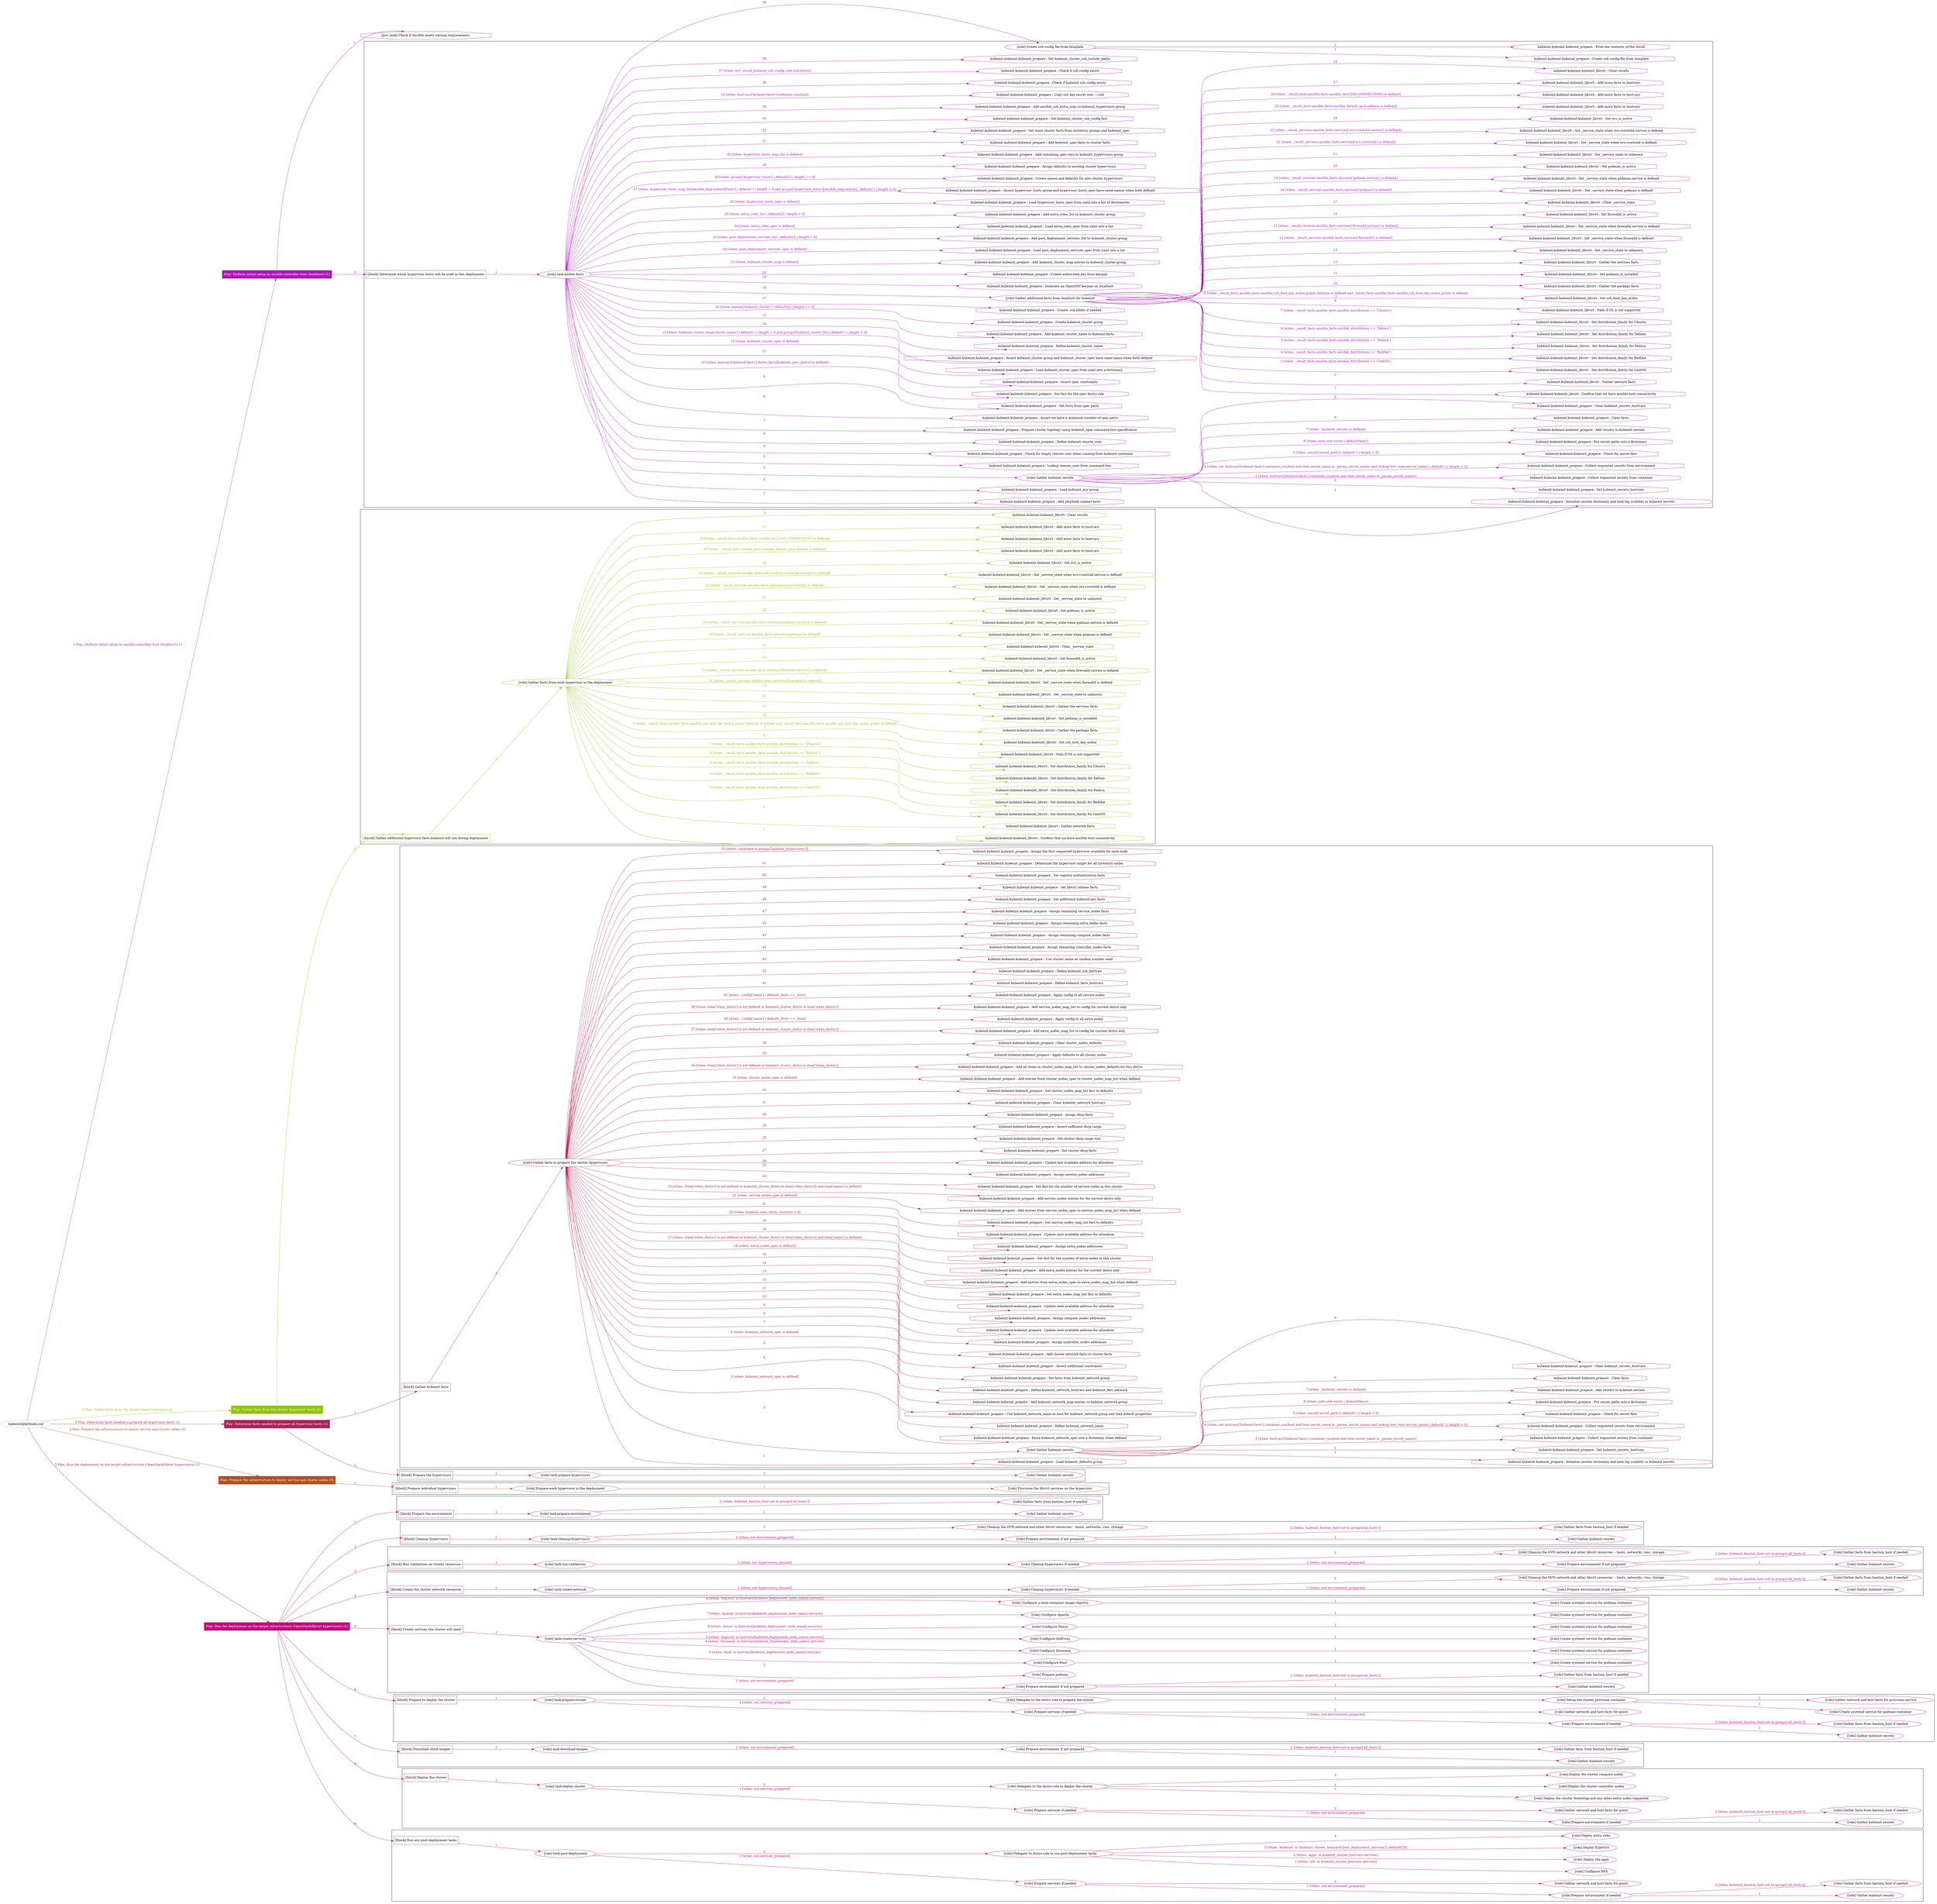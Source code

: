 digraph {
	graph [concentrate=true ordering=in rankdir=LR ratio=fill]
	edge [esep=5 sep=10]
	"kubeinit/playbook.yml" [URL="/home/runner/work/kubeinit/kubeinit/kubeinit/playbook.yml" id=playbook_55250b4a style=dotted]
	"kubeinit/playbook.yml" -> play_31f4af64 [label="1 Play: Perform initial setup on ansible-controller host (localhost) (1)" color="#a818b4" fontcolor="#a818b4" id=edge_play_31f4af64 labeltooltip="1 Play: Perform initial setup on ansible-controller host (localhost) (1)" tooltip="1 Play: Perform initial setup on ansible-controller host (localhost) (1)"]
	subgraph "Play: Perform initial setup on ansible-controller host (localhost) (1)" {
		play_31f4af64 [label="Play: Perform initial setup on ansible-controller host (localhost) (1)" URL="/home/runner/work/kubeinit/kubeinit/kubeinit/playbook.yml" color="#a818b4" fontcolor="#ffffff" id=play_31f4af64 shape=box style=filled tooltip=localhost]
		pre_task_4d301139 [label="[pre_task] Check if Ansible meets version requirements." URL="/home/runner/work/kubeinit/kubeinit/kubeinit/playbook.yml" color="#a818b4" id=pre_task_4d301139 shape=octagon tooltip="Check if Ansible meets version requirements."]
		play_31f4af64 -> pre_task_4d301139 [label="1 " color="#a818b4" fontcolor="#a818b4" id=edge_pre_task_4d301139 labeltooltip="1 " tooltip="1 "]
		play_31f4af64 -> block_dd50b61c [label=2 color="#a818b4" fontcolor="#a818b4" id=edge_block_dd50b61c labeltooltip=2 tooltip=2]
		subgraph cluster_block_dd50b61c {
			block_dd50b61c [label="[block] Determine which hypervisor hosts will be used in this deployment" URL="/home/runner/work/kubeinit/kubeinit/kubeinit/playbook.yml" color="#a818b4" id=block_dd50b61c labeltooltip="Determine which hypervisor hosts will be used in this deployment" shape=box tooltip="Determine which hypervisor hosts will be used in this deployment"]
			block_dd50b61c -> role_52b9ed3a [label="1 " color="#a818b4" fontcolor="#a818b4" id=edge_role_52b9ed3a labeltooltip="1 " tooltip="1 "]
			subgraph "task-gather-facts" {
				role_52b9ed3a [label="[role] task-gather-facts" URL="/home/runner/work/kubeinit/kubeinit/kubeinit/playbook.yml" color="#a818b4" id=role_52b9ed3a tooltip="task-gather-facts"]
				task_fc390207 [label="kubeinit.kubeinit.kubeinit_prepare : Add playbook context facts" URL="/home/runner/.ansible/collections/ansible_collections/kubeinit/kubeinit/roles/kubeinit_prepare/tasks/build_hypervisors_group.yml" color="#a818b4" id=task_fc390207 shape=octagon tooltip="kubeinit.kubeinit.kubeinit_prepare : Add playbook context facts"]
				role_52b9ed3a -> task_fc390207 [label="1 " color="#a818b4" fontcolor="#a818b4" id=edge_task_fc390207 labeltooltip="1 " tooltip="1 "]
				task_02ebc64f [label="kubeinit.kubeinit.kubeinit_prepare : Load kubeinit_env group" URL="/home/runner/.ansible/collections/ansible_collections/kubeinit/kubeinit/roles/kubeinit_prepare/tasks/build_hypervisors_group.yml" color="#a818b4" id=task_02ebc64f shape=octagon tooltip="kubeinit.kubeinit.kubeinit_prepare : Load kubeinit_env group"]
				role_52b9ed3a -> task_02ebc64f [label="2 " color="#a818b4" fontcolor="#a818b4" id=edge_task_02ebc64f labeltooltip="2 " tooltip="2 "]
				role_52b9ed3a -> role_10b8110a [label="3 " color="#a818b4" fontcolor="#a818b4" id=edge_role_10b8110a labeltooltip="3 " tooltip="3 "]
				subgraph "Gather kubeinit secrets" {
					role_10b8110a [label="[role] Gather kubeinit secrets" URL="/home/runner/.ansible/collections/ansible_collections/kubeinit/kubeinit/roles/kubeinit_prepare/tasks/build_hypervisors_group.yml" color="#a818b4" id=role_10b8110a tooltip="Gather kubeinit secrets"]
					task_91e42580 [label="kubeinit.kubeinit.kubeinit_prepare : Initialize secrets dictionary and task log visibility in kubeinit secrets" URL="/home/runner/.ansible/collections/ansible_collections/kubeinit/kubeinit/roles/kubeinit_prepare/tasks/gather_kubeinit_secrets.yml" color="#a818b4" id=task_91e42580 shape=octagon tooltip="kubeinit.kubeinit.kubeinit_prepare : Initialize secrets dictionary and task log visibility in kubeinit secrets"]
					role_10b8110a -> task_91e42580 [label="1 " color="#a818b4" fontcolor="#a818b4" id=edge_task_91e42580 labeltooltip="1 " tooltip="1 "]
					task_352c455f [label="kubeinit.kubeinit.kubeinit_prepare : Set kubeinit_secrets_hostvars" URL="/home/runner/.ansible/collections/ansible_collections/kubeinit/kubeinit/roles/kubeinit_prepare/tasks/gather_kubeinit_secrets.yml" color="#a818b4" id=task_352c455f shape=octagon tooltip="kubeinit.kubeinit.kubeinit_prepare : Set kubeinit_secrets_hostvars"]
					role_10b8110a -> task_352c455f [label="2 " color="#a818b4" fontcolor="#a818b4" id=edge_task_352c455f labeltooltip="2 " tooltip="2 "]
					task_5f871b9c [label="kubeinit.kubeinit.kubeinit_prepare : Collect requested secrets from container" URL="/home/runner/.ansible/collections/ansible_collections/kubeinit/kubeinit/roles/kubeinit_prepare/tasks/gather_kubeinit_secrets.yml" color="#a818b4" id=task_5f871b9c shape=octagon tooltip="kubeinit.kubeinit.kubeinit_prepare : Collect requested secrets from container"]
					role_10b8110a -> task_5f871b9c [label="3 [when: hostvars['kubeinit-facts'].container_run|bool and item.secret_name in _param_secret_names]" color="#a818b4" fontcolor="#a818b4" id=edge_task_5f871b9c labeltooltip="3 [when: hostvars['kubeinit-facts'].container_run|bool and item.secret_name in _param_secret_names]" tooltip="3 [when: hostvars['kubeinit-facts'].container_run|bool and item.secret_name in _param_secret_names]"]
					task_8e043386 [label="kubeinit.kubeinit.kubeinit_prepare : Collect requested secrets from environment" URL="/home/runner/.ansible/collections/ansible_collections/kubeinit/kubeinit/roles/kubeinit_prepare/tasks/gather_kubeinit_secrets.yml" color="#a818b4" id=task_8e043386 shape=octagon tooltip="kubeinit.kubeinit.kubeinit_prepare : Collect requested secrets from environment"]
					role_10b8110a -> task_8e043386 [label="4 [when: not hostvars['kubeinit-facts'].container_run|bool and item.secret_name in _param_secret_names and lookup('env',item.envvar_name) | default('') | length > 0]" color="#a818b4" fontcolor="#a818b4" id=edge_task_8e043386 labeltooltip="4 [when: not hostvars['kubeinit-facts'].container_run|bool and item.secret_name in _param_secret_names and lookup('env',item.envvar_name) | default('') | length > 0]" tooltip="4 [when: not hostvars['kubeinit-facts'].container_run|bool and item.secret_name in _param_secret_names and lookup('env',item.envvar_name) | default('') | length > 0]"]
					task_21caf5f9 [label="kubeinit.kubeinit.kubeinit_prepare : Check for secret files" URL="/home/runner/.ansible/collections/ansible_collections/kubeinit/kubeinit/roles/kubeinit_prepare/tasks/gather_kubeinit_secrets.yml" color="#a818b4" id=task_21caf5f9 shape=octagon tooltip="kubeinit.kubeinit.kubeinit_prepare : Check for secret files"]
					role_10b8110a -> task_21caf5f9 [label="5 [when: secret['secret_path'] | default('') | length > 0]" color="#a818b4" fontcolor="#a818b4" id=edge_task_21caf5f9 labeltooltip="5 [when: secret['secret_path'] | default('') | length > 0]" tooltip="5 [when: secret['secret_path'] | default('') | length > 0]"]
					task_80d4be39 [label="kubeinit.kubeinit.kubeinit_prepare : Put secret paths into a dictionary" URL="/home/runner/.ansible/collections/ansible_collections/kubeinit/kubeinit/roles/kubeinit_prepare/tasks/gather_kubeinit_secrets.yml" color="#a818b4" id=task_80d4be39 shape=octagon tooltip="kubeinit.kubeinit.kubeinit_prepare : Put secret paths into a dictionary"]
					role_10b8110a -> task_80d4be39 [label="6 [when: path.stat.exists | default(false)]" color="#a818b4" fontcolor="#a818b4" id=edge_task_80d4be39 labeltooltip="6 [when: path.stat.exists | default(false)]" tooltip="6 [when: path.stat.exists | default(false)]"]
					task_47394fec [label="kubeinit.kubeinit.kubeinit_prepare : Add secrets to kubeinit secrets" URL="/home/runner/.ansible/collections/ansible_collections/kubeinit/kubeinit/roles/kubeinit_prepare/tasks/gather_kubeinit_secrets.yml" color="#a818b4" id=task_47394fec shape=octagon tooltip="kubeinit.kubeinit.kubeinit_prepare : Add secrets to kubeinit secrets"]
					role_10b8110a -> task_47394fec [label="7 [when: _kubeinit_secrets is defined]" color="#a818b4" fontcolor="#a818b4" id=edge_task_47394fec labeltooltip="7 [when: _kubeinit_secrets is defined]" tooltip="7 [when: _kubeinit_secrets is defined]"]
					task_31901062 [label="kubeinit.kubeinit.kubeinit_prepare : Clear facts" URL="/home/runner/.ansible/collections/ansible_collections/kubeinit/kubeinit/roles/kubeinit_prepare/tasks/gather_kubeinit_secrets.yml" color="#a818b4" id=task_31901062 shape=octagon tooltip="kubeinit.kubeinit.kubeinit_prepare : Clear facts"]
					role_10b8110a -> task_31901062 [label="8 " color="#a818b4" fontcolor="#a818b4" id=edge_task_31901062 labeltooltip="8 " tooltip="8 "]
					task_415edbee [label="kubeinit.kubeinit.kubeinit_prepare : Clear kubeinit_secrets_hostvars" URL="/home/runner/.ansible/collections/ansible_collections/kubeinit/kubeinit/roles/kubeinit_prepare/tasks/gather_kubeinit_secrets.yml" color="#a818b4" id=task_415edbee shape=octagon tooltip="kubeinit.kubeinit.kubeinit_prepare : Clear kubeinit_secrets_hostvars"]
					role_10b8110a -> task_415edbee [label="9 " color="#a818b4" fontcolor="#a818b4" id=edge_task_415edbee labeltooltip="9 " tooltip="9 "]
				}
				task_b34ac55a [label="kubeinit.kubeinit.kubeinit_prepare : Lookup remote_user from command-line" URL="/home/runner/.ansible/collections/ansible_collections/kubeinit/kubeinit/roles/kubeinit_prepare/tasks/build_hypervisors_group.yml" color="#a818b4" id=task_b34ac55a shape=octagon tooltip="kubeinit.kubeinit.kubeinit_prepare : Lookup remote_user from command-line"]
				role_52b9ed3a -> task_b34ac55a [label="4 " color="#a818b4" fontcolor="#a818b4" id=edge_task_b34ac55a labeltooltip="4 " tooltip="4 "]
				task_7d12735f [label="kubeinit.kubeinit.kubeinit_prepare : Check for empty remote user when running from kubeinit container" URL="/home/runner/.ansible/collections/ansible_collections/kubeinit/kubeinit/roles/kubeinit_prepare/tasks/build_hypervisors_group.yml" color="#a818b4" id=task_7d12735f shape=octagon tooltip="kubeinit.kubeinit.kubeinit_prepare : Check for empty remote user when running from kubeinit container"]
				role_52b9ed3a -> task_7d12735f [label="5 " color="#a818b4" fontcolor="#a818b4" id=edge_task_7d12735f labeltooltip="5 " tooltip="5 "]
				task_4b871433 [label="kubeinit.kubeinit.kubeinit_prepare : Define kubeinit remote_user" URL="/home/runner/.ansible/collections/ansible_collections/kubeinit/kubeinit/roles/kubeinit_prepare/tasks/build_hypervisors_group.yml" color="#a818b4" id=task_4b871433 shape=octagon tooltip="kubeinit.kubeinit.kubeinit_prepare : Define kubeinit remote_user"]
				role_52b9ed3a -> task_4b871433 [label="6 " color="#a818b4" fontcolor="#a818b4" id=edge_task_4b871433 labeltooltip="6 " tooltip="6 "]
				task_9e4e3e35 [label="kubeinit.kubeinit.kubeinit_prepare : Prepare cluster topology using kubeinit_spec command-line specification" URL="/home/runner/.ansible/collections/ansible_collections/kubeinit/kubeinit/roles/kubeinit_prepare/tasks/build_hypervisors_group.yml" color="#a818b4" id=task_9e4e3e35 shape=octagon tooltip="kubeinit.kubeinit.kubeinit_prepare : Prepare cluster topology using kubeinit_spec command-line specification"]
				role_52b9ed3a -> task_9e4e3e35 [label="7 " color="#a818b4" fontcolor="#a818b4" id=edge_task_9e4e3e35 labeltooltip="7 " tooltip="7 "]
				task_1b3b9fcd [label="kubeinit.kubeinit.kubeinit_prepare : Assert we have a minimum number of spec parts" URL="/home/runner/.ansible/collections/ansible_collections/kubeinit/kubeinit/roles/kubeinit_prepare/tasks/build_hypervisors_group.yml" color="#a818b4" id=task_1b3b9fcd shape=octagon tooltip="kubeinit.kubeinit.kubeinit_prepare : Assert we have a minimum number of spec parts"]
				role_52b9ed3a -> task_1b3b9fcd [label="8 " color="#a818b4" fontcolor="#a818b4" id=edge_task_1b3b9fcd labeltooltip="8 " tooltip="8 "]
				task_0a5eba2c [label="kubeinit.kubeinit.kubeinit_prepare : Set facts from spec parts" URL="/home/runner/.ansible/collections/ansible_collections/kubeinit/kubeinit/roles/kubeinit_prepare/tasks/build_hypervisors_group.yml" color="#a818b4" id=task_0a5eba2c shape=octagon tooltip="kubeinit.kubeinit.kubeinit_prepare : Set facts from spec parts"]
				role_52b9ed3a -> task_0a5eba2c [label="9 " color="#a818b4" fontcolor="#a818b4" id=edge_task_0a5eba2c labeltooltip="9 " tooltip="9 "]
				task_86e239d4 [label="kubeinit.kubeinit.kubeinit_prepare : Set fact for the spec distro role" URL="/home/runner/.ansible/collections/ansible_collections/kubeinit/kubeinit/roles/kubeinit_prepare/tasks/build_hypervisors_group.yml" color="#a818b4" id=task_86e239d4 shape=octagon tooltip="kubeinit.kubeinit.kubeinit_prepare : Set fact for the spec distro role"]
				role_52b9ed3a -> task_86e239d4 [label="10 [when: hostvars['kubeinit-facts'].distro_facts[kubeinit_spec_distro] is defined]" color="#a818b4" fontcolor="#a818b4" id=edge_task_86e239d4 labeltooltip="10 [when: hostvars['kubeinit-facts'].distro_facts[kubeinit_spec_distro] is defined]" tooltip="10 [when: hostvars['kubeinit-facts'].distro_facts[kubeinit_spec_distro] is defined]"]
				task_17506c10 [label="kubeinit.kubeinit.kubeinit_prepare : Assert spec constraints" URL="/home/runner/.ansible/collections/ansible_collections/kubeinit/kubeinit/roles/kubeinit_prepare/tasks/build_hypervisors_group.yml" color="#a818b4" id=task_17506c10 shape=octagon tooltip="kubeinit.kubeinit.kubeinit_prepare : Assert spec constraints"]
				role_52b9ed3a -> task_17506c10 [label="11 " color="#a818b4" fontcolor="#a818b4" id=edge_task_17506c10 labeltooltip="11 " tooltip="11 "]
				task_35b57b50 [label="kubeinit.kubeinit.kubeinit_prepare : Load kubeinit_cluster_spec from yaml into a dictionary" URL="/home/runner/.ansible/collections/ansible_collections/kubeinit/kubeinit/roles/kubeinit_prepare/tasks/build_hypervisors_group.yml" color="#a818b4" id=task_35b57b50 shape=octagon tooltip="kubeinit.kubeinit.kubeinit_prepare : Load kubeinit_cluster_spec from yaml into a dictionary"]
				role_52b9ed3a -> task_35b57b50 [label="12 [when: kubeinit_cluster_spec is defined]" color="#a818b4" fontcolor="#a818b4" id=edge_task_35b57b50 labeltooltip="12 [when: kubeinit_cluster_spec is defined]" tooltip="12 [when: kubeinit_cluster_spec is defined]"]
				task_c4c4d79a [label="kubeinit.kubeinit.kubeinit_prepare : Assert kubeinit_cluster group and kubeinit_cluster_spec have same name when both defined" URL="/home/runner/.ansible/collections/ansible_collections/kubeinit/kubeinit/roles/kubeinit_prepare/tasks/build_hypervisors_group.yml" color="#a818b4" id=task_c4c4d79a shape=octagon tooltip="kubeinit.kubeinit.kubeinit_prepare : Assert kubeinit_cluster group and kubeinit_cluster_spec have same name when both defined"]
				role_52b9ed3a -> task_c4c4d79a [label="13 [when: kubeinit_cluster_map['cluster_name'] | default('') | length > 0 and groups['kubeinit_cluster'][0] | default('') | length > 0]" color="#a818b4" fontcolor="#a818b4" id=edge_task_c4c4d79a labeltooltip="13 [when: kubeinit_cluster_map['cluster_name'] | default('') | length > 0 and groups['kubeinit_cluster'][0] | default('') | length > 0]" tooltip="13 [when: kubeinit_cluster_map['cluster_name'] | default('') | length > 0 and groups['kubeinit_cluster'][0] | default('') | length > 0]"]
				task_11ccb683 [label="kubeinit.kubeinit.kubeinit_prepare : Define kubeinit_cluster_name" URL="/home/runner/.ansible/collections/ansible_collections/kubeinit/kubeinit/roles/kubeinit_prepare/tasks/build_hypervisors_group.yml" color="#a818b4" id=task_11ccb683 shape=octagon tooltip="kubeinit.kubeinit.kubeinit_prepare : Define kubeinit_cluster_name"]
				role_52b9ed3a -> task_11ccb683 [label="14 " color="#a818b4" fontcolor="#a818b4" id=edge_task_11ccb683 labeltooltip="14 " tooltip="14 "]
				task_ad927b7c [label="kubeinit.kubeinit.kubeinit_prepare : Add kubeinit_cluster_name to kubeinit-facts" URL="/home/runner/.ansible/collections/ansible_collections/kubeinit/kubeinit/roles/kubeinit_prepare/tasks/build_hypervisors_group.yml" color="#a818b4" id=task_ad927b7c shape=octagon tooltip="kubeinit.kubeinit.kubeinit_prepare : Add kubeinit_cluster_name to kubeinit-facts"]
				role_52b9ed3a -> task_ad927b7c [label="15 " color="#a818b4" fontcolor="#a818b4" id=edge_task_ad927b7c labeltooltip="15 " tooltip="15 "]
				task_62c24bfa [label="kubeinit.kubeinit.kubeinit_prepare : Create kubeinit_cluster group" URL="/home/runner/.ansible/collections/ansible_collections/kubeinit/kubeinit/roles/kubeinit_prepare/tasks/build_hypervisors_group.yml" color="#a818b4" id=task_62c24bfa shape=octagon tooltip="kubeinit.kubeinit.kubeinit_prepare : Create kubeinit_cluster group"]
				role_52b9ed3a -> task_62c24bfa [label="16 [when: groups['kubeinit_cluster'] | default([]) | length == 0]" color="#a818b4" fontcolor="#a818b4" id=edge_task_62c24bfa labeltooltip="16 [when: groups['kubeinit_cluster'] | default([]) | length == 0]" tooltip="16 [when: groups['kubeinit_cluster'] | default([]) | length == 0]"]
				task_f6705c88 [label="kubeinit.kubeinit.kubeinit_prepare : Create .ssh folder if needed" URL="/home/runner/.ansible/collections/ansible_collections/kubeinit/kubeinit/roles/kubeinit_prepare/tasks/build_hypervisors_group.yml" color="#a818b4" id=task_f6705c88 shape=octagon tooltip="kubeinit.kubeinit.kubeinit_prepare : Create .ssh folder if needed"]
				role_52b9ed3a -> task_f6705c88 [label="17 " color="#a818b4" fontcolor="#a818b4" id=edge_task_f6705c88 labeltooltip="17 " tooltip="17 "]
				role_52b9ed3a -> role_3d36b5ba [label="18 " color="#a818b4" fontcolor="#a818b4" id=edge_role_3d36b5ba labeltooltip="18 " tooltip="18 "]
				subgraph "Gather additional facts from localhost for kubeinit" {
					role_3d36b5ba [label="[role] Gather additional facts from localhost for kubeinit" URL="/home/runner/.ansible/collections/ansible_collections/kubeinit/kubeinit/roles/kubeinit_prepare/tasks/build_hypervisors_group.yml" color="#a818b4" id=role_3d36b5ba tooltip="Gather additional facts from localhost for kubeinit"]
					task_a32fba8f [label="kubeinit.kubeinit.kubeinit_libvirt : Confirm that we have ansible host connectivity" URL="/home/runner/.ansible/collections/ansible_collections/kubeinit/kubeinit/roles/kubeinit_libvirt/tasks/gather_host_facts.yml" color="#a818b4" id=task_a32fba8f shape=octagon tooltip="kubeinit.kubeinit.kubeinit_libvirt : Confirm that we have ansible host connectivity"]
					role_3d36b5ba -> task_a32fba8f [label="1 " color="#a818b4" fontcolor="#a818b4" id=edge_task_a32fba8f labeltooltip="1 " tooltip="1 "]
					task_4bc81c7b [label="kubeinit.kubeinit.kubeinit_libvirt : Gather network facts" URL="/home/runner/.ansible/collections/ansible_collections/kubeinit/kubeinit/roles/kubeinit_libvirt/tasks/gather_host_facts.yml" color="#a818b4" id=task_4bc81c7b shape=octagon tooltip="kubeinit.kubeinit.kubeinit_libvirt : Gather network facts"]
					role_3d36b5ba -> task_4bc81c7b [label="2 " color="#a818b4" fontcolor="#a818b4" id=edge_task_4bc81c7b labeltooltip="2 " tooltip="2 "]
					task_f41be636 [label="kubeinit.kubeinit.kubeinit_libvirt : Set distribution_family for CentOS" URL="/home/runner/.ansible/collections/ansible_collections/kubeinit/kubeinit/roles/kubeinit_libvirt/tasks/gather_host_facts.yml" color="#a818b4" id=task_f41be636 shape=octagon tooltip="kubeinit.kubeinit.kubeinit_libvirt : Set distribution_family for CentOS"]
					role_3d36b5ba -> task_f41be636 [label="3 [when: _result_facts.ansible_facts.ansible_distribution == 'CentOS']" color="#a818b4" fontcolor="#a818b4" id=edge_task_f41be636 labeltooltip="3 [when: _result_facts.ansible_facts.ansible_distribution == 'CentOS']" tooltip="3 [when: _result_facts.ansible_facts.ansible_distribution == 'CentOS']"]
					task_00a0f5c6 [label="kubeinit.kubeinit.kubeinit_libvirt : Set distribution_family for RedHat" URL="/home/runner/.ansible/collections/ansible_collections/kubeinit/kubeinit/roles/kubeinit_libvirt/tasks/gather_host_facts.yml" color="#a818b4" id=task_00a0f5c6 shape=octagon tooltip="kubeinit.kubeinit.kubeinit_libvirt : Set distribution_family for RedHat"]
					role_3d36b5ba -> task_00a0f5c6 [label="4 [when: _result_facts.ansible_facts.ansible_distribution == 'RedHat']" color="#a818b4" fontcolor="#a818b4" id=edge_task_00a0f5c6 labeltooltip="4 [when: _result_facts.ansible_facts.ansible_distribution == 'RedHat']" tooltip="4 [when: _result_facts.ansible_facts.ansible_distribution == 'RedHat']"]
					task_dbc7173f [label="kubeinit.kubeinit.kubeinit_libvirt : Set distribution_family for Fedora" URL="/home/runner/.ansible/collections/ansible_collections/kubeinit/kubeinit/roles/kubeinit_libvirt/tasks/gather_host_facts.yml" color="#a818b4" id=task_dbc7173f shape=octagon tooltip="kubeinit.kubeinit.kubeinit_libvirt : Set distribution_family for Fedora"]
					role_3d36b5ba -> task_dbc7173f [label="5 [when: _result_facts.ansible_facts.ansible_distribution == 'Fedora']" color="#a818b4" fontcolor="#a818b4" id=edge_task_dbc7173f labeltooltip="5 [when: _result_facts.ansible_facts.ansible_distribution == 'Fedora']" tooltip="5 [when: _result_facts.ansible_facts.ansible_distribution == 'Fedora']"]
					task_87ceb79a [label="kubeinit.kubeinit.kubeinit_libvirt : Set distribution_family for Debian" URL="/home/runner/.ansible/collections/ansible_collections/kubeinit/kubeinit/roles/kubeinit_libvirt/tasks/gather_host_facts.yml" color="#a818b4" id=task_87ceb79a shape=octagon tooltip="kubeinit.kubeinit.kubeinit_libvirt : Set distribution_family for Debian"]
					role_3d36b5ba -> task_87ceb79a [label="6 [when: _result_facts.ansible_facts.ansible_distribution == 'Debian']" color="#a818b4" fontcolor="#a818b4" id=edge_task_87ceb79a labeltooltip="6 [when: _result_facts.ansible_facts.ansible_distribution == 'Debian']" tooltip="6 [when: _result_facts.ansible_facts.ansible_distribution == 'Debian']"]
					task_750b8068 [label="kubeinit.kubeinit.kubeinit_libvirt : Set distribution_family for Ubuntu" URL="/home/runner/.ansible/collections/ansible_collections/kubeinit/kubeinit/roles/kubeinit_libvirt/tasks/gather_host_facts.yml" color="#a818b4" id=task_750b8068 shape=octagon tooltip="kubeinit.kubeinit.kubeinit_libvirt : Set distribution_family for Ubuntu"]
					role_3d36b5ba -> task_750b8068 [label="7 [when: _result_facts.ansible_facts.ansible_distribution == 'Ubuntu']" color="#a818b4" fontcolor="#a818b4" id=edge_task_750b8068 labeltooltip="7 [when: _result_facts.ansible_facts.ansible_distribution == 'Ubuntu']" tooltip="7 [when: _result_facts.ansible_facts.ansible_distribution == 'Ubuntu']"]
					task_cf35a75f [label="kubeinit.kubeinit.kubeinit_libvirt : Fails if OS is not supported" URL="/home/runner/.ansible/collections/ansible_collections/kubeinit/kubeinit/roles/kubeinit_libvirt/tasks/gather_host_facts.yml" color="#a818b4" id=task_cf35a75f shape=octagon tooltip="kubeinit.kubeinit.kubeinit_libvirt : Fails if OS is not supported"]
					role_3d36b5ba -> task_cf35a75f [label="8 " color="#a818b4" fontcolor="#a818b4" id=edge_task_cf35a75f labeltooltip="8 " tooltip="8 "]
					task_f7d62e63 [label="kubeinit.kubeinit.kubeinit_libvirt : Set ssh_host_key_ecdsa" URL="/home/runner/.ansible/collections/ansible_collections/kubeinit/kubeinit/roles/kubeinit_libvirt/tasks/gather_host_facts.yml" color="#a818b4" id=task_f7d62e63 shape=octagon tooltip="kubeinit.kubeinit.kubeinit_libvirt : Set ssh_host_key_ecdsa"]
					role_3d36b5ba -> task_f7d62e63 [label="9 [when: _result_facts.ansible_facts.ansible_ssh_host_key_ecdsa_public_keytype is defined and _result_facts.ansible_facts.ansible_ssh_host_key_ecdsa_public is defined
]" color="#a818b4" fontcolor="#a818b4" id=edge_task_f7d62e63 labeltooltip="9 [when: _result_facts.ansible_facts.ansible_ssh_host_key_ecdsa_public_keytype is defined and _result_facts.ansible_facts.ansible_ssh_host_key_ecdsa_public is defined
]" tooltip="9 [when: _result_facts.ansible_facts.ansible_ssh_host_key_ecdsa_public_keytype is defined and _result_facts.ansible_facts.ansible_ssh_host_key_ecdsa_public is defined
]"]
					task_8caaa39f [label="kubeinit.kubeinit.kubeinit_libvirt : Gather the package facts" URL="/home/runner/.ansible/collections/ansible_collections/kubeinit/kubeinit/roles/kubeinit_libvirt/tasks/gather_host_facts.yml" color="#a818b4" id=task_8caaa39f shape=octagon tooltip="kubeinit.kubeinit.kubeinit_libvirt : Gather the package facts"]
					role_3d36b5ba -> task_8caaa39f [label="10 " color="#a818b4" fontcolor="#a818b4" id=edge_task_8caaa39f labeltooltip="10 " tooltip="10 "]
					task_3914fbff [label="kubeinit.kubeinit.kubeinit_libvirt : Set podman_is_installed" URL="/home/runner/.ansible/collections/ansible_collections/kubeinit/kubeinit/roles/kubeinit_libvirt/tasks/gather_host_facts.yml" color="#a818b4" id=task_3914fbff shape=octagon tooltip="kubeinit.kubeinit.kubeinit_libvirt : Set podman_is_installed"]
					role_3d36b5ba -> task_3914fbff [label="11 " color="#a818b4" fontcolor="#a818b4" id=edge_task_3914fbff labeltooltip="11 " tooltip="11 "]
					task_c45051de [label="kubeinit.kubeinit.kubeinit_libvirt : Gather the services facts" URL="/home/runner/.ansible/collections/ansible_collections/kubeinit/kubeinit/roles/kubeinit_libvirt/tasks/gather_host_facts.yml" color="#a818b4" id=task_c45051de shape=octagon tooltip="kubeinit.kubeinit.kubeinit_libvirt : Gather the services facts"]
					role_3d36b5ba -> task_c45051de [label="12 " color="#a818b4" fontcolor="#a818b4" id=edge_task_c45051de labeltooltip="12 " tooltip="12 "]
					task_85815929 [label="kubeinit.kubeinit.kubeinit_libvirt : Set _service_state to unknown" URL="/home/runner/.ansible/collections/ansible_collections/kubeinit/kubeinit/roles/kubeinit_libvirt/tasks/gather_host_facts.yml" color="#a818b4" id=task_85815929 shape=octagon tooltip="kubeinit.kubeinit.kubeinit_libvirt : Set _service_state to unknown"]
					role_3d36b5ba -> task_85815929 [label="13 " color="#a818b4" fontcolor="#a818b4" id=edge_task_85815929 labeltooltip="13 " tooltip="13 "]
					task_e1748e6c [label="kubeinit.kubeinit.kubeinit_libvirt : Set _service_state when firewalld is defined" URL="/home/runner/.ansible/collections/ansible_collections/kubeinit/kubeinit/roles/kubeinit_libvirt/tasks/gather_host_facts.yml" color="#a818b4" id=task_e1748e6c shape=octagon tooltip="kubeinit.kubeinit.kubeinit_libvirt : Set _service_state when firewalld is defined"]
					role_3d36b5ba -> task_e1748e6c [label="14 [when: _result_services.ansible_facts.services['firewalld'] is defined]" color="#a818b4" fontcolor="#a818b4" id=edge_task_e1748e6c labeltooltip="14 [when: _result_services.ansible_facts.services['firewalld'] is defined]" tooltip="14 [when: _result_services.ansible_facts.services['firewalld'] is defined]"]
					task_4eb338f5 [label="kubeinit.kubeinit.kubeinit_libvirt : Set _service_state when firewalld.service is defined" URL="/home/runner/.ansible/collections/ansible_collections/kubeinit/kubeinit/roles/kubeinit_libvirt/tasks/gather_host_facts.yml" color="#a818b4" id=task_4eb338f5 shape=octagon tooltip="kubeinit.kubeinit.kubeinit_libvirt : Set _service_state when firewalld.service is defined"]
					role_3d36b5ba -> task_4eb338f5 [label="15 [when: _result_services.ansible_facts.services['firewalld.service'] is defined]" color="#a818b4" fontcolor="#a818b4" id=edge_task_4eb338f5 labeltooltip="15 [when: _result_services.ansible_facts.services['firewalld.service'] is defined]" tooltip="15 [when: _result_services.ansible_facts.services['firewalld.service'] is defined]"]
					task_8e697d3f [label="kubeinit.kubeinit.kubeinit_libvirt : Set firewalld_is_active" URL="/home/runner/.ansible/collections/ansible_collections/kubeinit/kubeinit/roles/kubeinit_libvirt/tasks/gather_host_facts.yml" color="#a818b4" id=task_8e697d3f shape=octagon tooltip="kubeinit.kubeinit.kubeinit_libvirt : Set firewalld_is_active"]
					role_3d36b5ba -> task_8e697d3f [label="16 " color="#a818b4" fontcolor="#a818b4" id=edge_task_8e697d3f labeltooltip="16 " tooltip="16 "]
					task_0c3469c9 [label="kubeinit.kubeinit.kubeinit_libvirt : Clear _service_state" URL="/home/runner/.ansible/collections/ansible_collections/kubeinit/kubeinit/roles/kubeinit_libvirt/tasks/gather_host_facts.yml" color="#a818b4" id=task_0c3469c9 shape=octagon tooltip="kubeinit.kubeinit.kubeinit_libvirt : Clear _service_state"]
					role_3d36b5ba -> task_0c3469c9 [label="17 " color="#a818b4" fontcolor="#a818b4" id=edge_task_0c3469c9 labeltooltip="17 " tooltip="17 "]
					task_bc06b936 [label="kubeinit.kubeinit.kubeinit_libvirt : Set _service_state when podman is defined" URL="/home/runner/.ansible/collections/ansible_collections/kubeinit/kubeinit/roles/kubeinit_libvirt/tasks/gather_host_facts.yml" color="#a818b4" id=task_bc06b936 shape=octagon tooltip="kubeinit.kubeinit.kubeinit_libvirt : Set _service_state when podman is defined"]
					role_3d36b5ba -> task_bc06b936 [label="18 [when: _result_services.ansible_facts.services['podman'] is defined]" color="#a818b4" fontcolor="#a818b4" id=edge_task_bc06b936 labeltooltip="18 [when: _result_services.ansible_facts.services['podman'] is defined]" tooltip="18 [when: _result_services.ansible_facts.services['podman'] is defined]"]
					task_10ee9d03 [label="kubeinit.kubeinit.kubeinit_libvirt : Set _service_state when podman.service is defined" URL="/home/runner/.ansible/collections/ansible_collections/kubeinit/kubeinit/roles/kubeinit_libvirt/tasks/gather_host_facts.yml" color="#a818b4" id=task_10ee9d03 shape=octagon tooltip="kubeinit.kubeinit.kubeinit_libvirt : Set _service_state when podman.service is defined"]
					role_3d36b5ba -> task_10ee9d03 [label="19 [when: _result_services.ansible_facts.services['podman.service'] is defined]" color="#a818b4" fontcolor="#a818b4" id=edge_task_10ee9d03 labeltooltip="19 [when: _result_services.ansible_facts.services['podman.service'] is defined]" tooltip="19 [when: _result_services.ansible_facts.services['podman.service'] is defined]"]
					task_8b04e7d5 [label="kubeinit.kubeinit.kubeinit_libvirt : Set podman_is_active" URL="/home/runner/.ansible/collections/ansible_collections/kubeinit/kubeinit/roles/kubeinit_libvirt/tasks/gather_host_facts.yml" color="#a818b4" id=task_8b04e7d5 shape=octagon tooltip="kubeinit.kubeinit.kubeinit_libvirt : Set podman_is_active"]
					role_3d36b5ba -> task_8b04e7d5 [label="20 " color="#a818b4" fontcolor="#a818b4" id=edge_task_8b04e7d5 labeltooltip="20 " tooltip="20 "]
					task_afaa6304 [label="kubeinit.kubeinit.kubeinit_libvirt : Set _service_state to unknown" URL="/home/runner/.ansible/collections/ansible_collections/kubeinit/kubeinit/roles/kubeinit_libvirt/tasks/gather_host_facts.yml" color="#a818b4" id=task_afaa6304 shape=octagon tooltip="kubeinit.kubeinit.kubeinit_libvirt : Set _service_state to unknown"]
					role_3d36b5ba -> task_afaa6304 [label="21 " color="#a818b4" fontcolor="#a818b4" id=edge_task_afaa6304 labeltooltip="21 " tooltip="21 "]
					task_35c8af9f [label="kubeinit.kubeinit.kubeinit_libvirt : Set _service_state when ovs-vswitchd is defined" URL="/home/runner/.ansible/collections/ansible_collections/kubeinit/kubeinit/roles/kubeinit_libvirt/tasks/gather_host_facts.yml" color="#a818b4" id=task_35c8af9f shape=octagon tooltip="kubeinit.kubeinit.kubeinit_libvirt : Set _service_state when ovs-vswitchd is defined"]
					role_3d36b5ba -> task_35c8af9f [label="22 [when: _result_services.ansible_facts.services['ovs-vswitchd'] is defined]" color="#a818b4" fontcolor="#a818b4" id=edge_task_35c8af9f labeltooltip="22 [when: _result_services.ansible_facts.services['ovs-vswitchd'] is defined]" tooltip="22 [when: _result_services.ansible_facts.services['ovs-vswitchd'] is defined]"]
					task_e55d2cb5 [label="kubeinit.kubeinit.kubeinit_libvirt : Set _service_state when ovs-vswitchd.service is defined" URL="/home/runner/.ansible/collections/ansible_collections/kubeinit/kubeinit/roles/kubeinit_libvirt/tasks/gather_host_facts.yml" color="#a818b4" id=task_e55d2cb5 shape=octagon tooltip="kubeinit.kubeinit.kubeinit_libvirt : Set _service_state when ovs-vswitchd.service is defined"]
					role_3d36b5ba -> task_e55d2cb5 [label="23 [when: _result_services.ansible_facts.services['ovs-vswitchd.service'] is defined]" color="#a818b4" fontcolor="#a818b4" id=edge_task_e55d2cb5 labeltooltip="23 [when: _result_services.ansible_facts.services['ovs-vswitchd.service'] is defined]" tooltip="23 [when: _result_services.ansible_facts.services['ovs-vswitchd.service'] is defined]"]
					task_a22ca235 [label="kubeinit.kubeinit.kubeinit_libvirt : Set ovs_is_active" URL="/home/runner/.ansible/collections/ansible_collections/kubeinit/kubeinit/roles/kubeinit_libvirt/tasks/gather_host_facts.yml" color="#a818b4" id=task_a22ca235 shape=octagon tooltip="kubeinit.kubeinit.kubeinit_libvirt : Set ovs_is_active"]
					role_3d36b5ba -> task_a22ca235 [label="24 " color="#a818b4" fontcolor="#a818b4" id=edge_task_a22ca235 labeltooltip="24 " tooltip="24 "]
					task_b159f05d [label="kubeinit.kubeinit.kubeinit_libvirt : Add more facts to hostvars" URL="/home/runner/.ansible/collections/ansible_collections/kubeinit/kubeinit/roles/kubeinit_libvirt/tasks/gather_host_facts.yml" color="#a818b4" id=task_b159f05d shape=octagon tooltip="kubeinit.kubeinit.kubeinit_libvirt : Add more facts to hostvars"]
					role_3d36b5ba -> task_b159f05d [label="25 [when: _result_facts.ansible_facts.ansible_default_ipv4.address is defined]" color="#a818b4" fontcolor="#a818b4" id=edge_task_b159f05d labeltooltip="25 [when: _result_facts.ansible_facts.ansible_default_ipv4.address is defined]" tooltip="25 [when: _result_facts.ansible_facts.ansible_default_ipv4.address is defined]"]
					task_1ab7a19d [label="kubeinit.kubeinit.kubeinit_libvirt : Add more facts to hostvars" URL="/home/runner/.ansible/collections/ansible_collections/kubeinit/kubeinit/roles/kubeinit_libvirt/tasks/gather_host_facts.yml" color="#a818b4" id=task_1ab7a19d shape=octagon tooltip="kubeinit.kubeinit.kubeinit_libvirt : Add more facts to hostvars"]
					role_3d36b5ba -> task_1ab7a19d [label="26 [when: _result_facts.ansible_facts.ansible_env['SSH_CONNECTION'] is defined]" color="#a818b4" fontcolor="#a818b4" id=edge_task_1ab7a19d labeltooltip="26 [when: _result_facts.ansible_facts.ansible_env['SSH_CONNECTION'] is defined]" tooltip="26 [when: _result_facts.ansible_facts.ansible_env['SSH_CONNECTION'] is defined]"]
					task_239e709c [label="kubeinit.kubeinit.kubeinit_libvirt : Add more facts to hostvars" URL="/home/runner/.ansible/collections/ansible_collections/kubeinit/kubeinit/roles/kubeinit_libvirt/tasks/gather_host_facts.yml" color="#a818b4" id=task_239e709c shape=octagon tooltip="kubeinit.kubeinit.kubeinit_libvirt : Add more facts to hostvars"]
					role_3d36b5ba -> task_239e709c [label="27 " color="#a818b4" fontcolor="#a818b4" id=edge_task_239e709c labeltooltip="27 " tooltip="27 "]
					task_2304d8a3 [label="kubeinit.kubeinit.kubeinit_libvirt : Clear results" URL="/home/runner/.ansible/collections/ansible_collections/kubeinit/kubeinit/roles/kubeinit_libvirt/tasks/gather_host_facts.yml" color="#a818b4" id=task_2304d8a3 shape=octagon tooltip="kubeinit.kubeinit.kubeinit_libvirt : Clear results"]
					role_3d36b5ba -> task_2304d8a3 [label="28 " color="#a818b4" fontcolor="#a818b4" id=edge_task_2304d8a3 labeltooltip="28 " tooltip="28 "]
				}
				task_830dd46b [label="kubeinit.kubeinit.kubeinit_prepare : Generate an OpenSSH keypair on localhost" URL="/home/runner/.ansible/collections/ansible_collections/kubeinit/kubeinit/roles/kubeinit_prepare/tasks/build_hypervisors_group.yml" color="#a818b4" id=task_830dd46b shape=octagon tooltip="kubeinit.kubeinit.kubeinit_prepare : Generate an OpenSSH keypair on localhost"]
				role_52b9ed3a -> task_830dd46b [label="19 " color="#a818b4" fontcolor="#a818b4" id=edge_task_830dd46b labeltooltip="19 " tooltip="19 "]
				task_9f954c1e [label="kubeinit.kubeinit.kubeinit_prepare : Create authorized_key from keypair" URL="/home/runner/.ansible/collections/ansible_collections/kubeinit/kubeinit/roles/kubeinit_prepare/tasks/build_hypervisors_group.yml" color="#a818b4" id=task_9f954c1e shape=octagon tooltip="kubeinit.kubeinit.kubeinit_prepare : Create authorized_key from keypair"]
				role_52b9ed3a -> task_9f954c1e [label="20 " color="#a818b4" fontcolor="#a818b4" id=edge_task_9f954c1e labeltooltip="20 " tooltip="20 "]
				task_5f971f2e [label="kubeinit.kubeinit.kubeinit_prepare : Add kubeinit_cluster_map entries to kubeinit_cluster group" URL="/home/runner/.ansible/collections/ansible_collections/kubeinit/kubeinit/roles/kubeinit_prepare/tasks/build_hypervisors_group.yml" color="#a818b4" id=task_5f971f2e shape=octagon tooltip="kubeinit.kubeinit.kubeinit_prepare : Add kubeinit_cluster_map entries to kubeinit_cluster group"]
				role_52b9ed3a -> task_5f971f2e [label="21 [when: kubeinit_cluster_map is defined]" color="#a818b4" fontcolor="#a818b4" id=edge_task_5f971f2e labeltooltip="21 [when: kubeinit_cluster_map is defined]" tooltip="21 [when: kubeinit_cluster_map is defined]"]
				task_da841e41 [label="kubeinit.kubeinit.kubeinit_prepare : Load post_deployment_services_spec from yaml into a list" URL="/home/runner/.ansible/collections/ansible_collections/kubeinit/kubeinit/roles/kubeinit_prepare/tasks/build_hypervisors_group.yml" color="#a818b4" id=task_da841e41 shape=octagon tooltip="kubeinit.kubeinit.kubeinit_prepare : Load post_deployment_services_spec from yaml into a list"]
				role_52b9ed3a -> task_da841e41 [label="22 [when: post_deployment_services_spec is defined]" color="#a818b4" fontcolor="#a818b4" id=edge_task_da841e41 labeltooltip="22 [when: post_deployment_services_spec is defined]" tooltip="22 [when: post_deployment_services_spec is defined]"]
				task_c9c7992b [label="kubeinit.kubeinit.kubeinit_prepare : Add post_deployment_services_list to kubeinit_cluster group" URL="/home/runner/.ansible/collections/ansible_collections/kubeinit/kubeinit/roles/kubeinit_prepare/tasks/build_hypervisors_group.yml" color="#a818b4" id=task_c9c7992b shape=octagon tooltip="kubeinit.kubeinit.kubeinit_prepare : Add post_deployment_services_list to kubeinit_cluster group"]
				role_52b9ed3a -> task_c9c7992b [label="23 [when: post_deployment_services_list | default([]) | length > 0]" color="#a818b4" fontcolor="#a818b4" id=edge_task_c9c7992b labeltooltip="23 [when: post_deployment_services_list | default([]) | length > 0]" tooltip="23 [when: post_deployment_services_list | default([]) | length > 0]"]
				task_c07eb5fa [label="kubeinit.kubeinit.kubeinit_prepare : Load extra_roles_spec from yaml into a list" URL="/home/runner/.ansible/collections/ansible_collections/kubeinit/kubeinit/roles/kubeinit_prepare/tasks/build_hypervisors_group.yml" color="#a818b4" id=task_c07eb5fa shape=octagon tooltip="kubeinit.kubeinit.kubeinit_prepare : Load extra_roles_spec from yaml into a list"]
				role_52b9ed3a -> task_c07eb5fa [label="24 [when: extra_roles_spec is defined]" color="#a818b4" fontcolor="#a818b4" id=edge_task_c07eb5fa labeltooltip="24 [when: extra_roles_spec is defined]" tooltip="24 [when: extra_roles_spec is defined]"]
				task_f5138a50 [label="kubeinit.kubeinit.kubeinit_prepare : Add extra_roles_list to kubeinit_cluster group" URL="/home/runner/.ansible/collections/ansible_collections/kubeinit/kubeinit/roles/kubeinit_prepare/tasks/build_hypervisors_group.yml" color="#a818b4" id=task_f5138a50 shape=octagon tooltip="kubeinit.kubeinit.kubeinit_prepare : Add extra_roles_list to kubeinit_cluster group"]
				role_52b9ed3a -> task_f5138a50 [label="25 [when: extra_roles_list | default([]) | length > 0]" color="#a818b4" fontcolor="#a818b4" id=edge_task_f5138a50 labeltooltip="25 [when: extra_roles_list | default([]) | length > 0]" tooltip="25 [when: extra_roles_list | default([]) | length > 0]"]
				task_709ddae5 [label="kubeinit.kubeinit.kubeinit_prepare : Load hypervisor_hosts_spec from yaml into a list of dictionaries" URL="/home/runner/.ansible/collections/ansible_collections/kubeinit/kubeinit/roles/kubeinit_prepare/tasks/build_hypervisors_group.yml" color="#a818b4" id=task_709ddae5 shape=octagon tooltip="kubeinit.kubeinit.kubeinit_prepare : Load hypervisor_hosts_spec from yaml into a list of dictionaries"]
				role_52b9ed3a -> task_709ddae5 [label="26 [when: hypervisor_hosts_spec is defined]" color="#a818b4" fontcolor="#a818b4" id=edge_task_709ddae5 labeltooltip="26 [when: hypervisor_hosts_spec is defined]" tooltip="26 [when: hypervisor_hosts_spec is defined]"]
				task_d54d8a65 [label="kubeinit.kubeinit.kubeinit_prepare : Assert hypervisor_hosts group and hypervisor_hosts_spec have same names when both defined" URL="/home/runner/.ansible/collections/ansible_collections/kubeinit/kubeinit/roles/kubeinit_prepare/tasks/build_hypervisors_group.yml" color="#a818b4" id=task_d54d8a65 shape=octagon tooltip="kubeinit.kubeinit.kubeinit_prepare : Assert hypervisor_hosts group and hypervisor_hosts_spec have same names when both defined"]
				role_52b9ed3a -> task_d54d8a65 [label="27 [when: hypervisor_hosts_map_list[ansible_loop.index0]['host'] | default('') | length > 0 and groups['hypervisor_hosts'][ansible_loop.index0] | default('') | length > 0]" color="#a818b4" fontcolor="#a818b4" id=edge_task_d54d8a65 labeltooltip="27 [when: hypervisor_hosts_map_list[ansible_loop.index0]['host'] | default('') | length > 0 and groups['hypervisor_hosts'][ansible_loop.index0] | default('') | length > 0]" tooltip="27 [when: hypervisor_hosts_map_list[ansible_loop.index0]['host'] | default('') | length > 0 and groups['hypervisor_hosts'][ansible_loop.index0] | default('') | length > 0]"]
				task_2e0debb7 [label="kubeinit.kubeinit.kubeinit_prepare : Create names and defaults for new cluster hypervisors" URL="/home/runner/.ansible/collections/ansible_collections/kubeinit/kubeinit/roles/kubeinit_prepare/tasks/build_hypervisors_group.yml" color="#a818b4" id=task_2e0debb7 shape=octagon tooltip="kubeinit.kubeinit.kubeinit_prepare : Create names and defaults for new cluster hypervisors"]
				role_52b9ed3a -> task_2e0debb7 [label="28 [when: groups['hypervisor_hosts'] | default([]) | length == 0]" color="#a818b4" fontcolor="#a818b4" id=edge_task_2e0debb7 labeltooltip="28 [when: groups['hypervisor_hosts'] | default([]) | length == 0]" tooltip="28 [when: groups['hypervisor_hosts'] | default([]) | length == 0]"]
				task_48da1fcd [label="kubeinit.kubeinit.kubeinit_prepare : Assign defaults to existing cluster hypervisors" URL="/home/runner/.ansible/collections/ansible_collections/kubeinit/kubeinit/roles/kubeinit_prepare/tasks/build_hypervisors_group.yml" color="#a818b4" id=task_48da1fcd shape=octagon tooltip="kubeinit.kubeinit.kubeinit_prepare : Assign defaults to existing cluster hypervisors"]
				role_52b9ed3a -> task_48da1fcd [label="29 " color="#a818b4" fontcolor="#a818b4" id=edge_task_48da1fcd labeltooltip="29 " tooltip="29 "]
				task_b206878f [label="kubeinit.kubeinit.kubeinit_prepare : Add remaining spec vars to kubeinit_hypervisors group" URL="/home/runner/.ansible/collections/ansible_collections/kubeinit/kubeinit/roles/kubeinit_prepare/tasks/build_hypervisors_group.yml" color="#a818b4" id=task_b206878f shape=octagon tooltip="kubeinit.kubeinit.kubeinit_prepare : Add remaining spec vars to kubeinit_hypervisors group"]
				role_52b9ed3a -> task_b206878f [label="30 [when: hypervisor_hosts_map_list is defined]" color="#a818b4" fontcolor="#a818b4" id=edge_task_b206878f labeltooltip="30 [when: hypervisor_hosts_map_list is defined]" tooltip="30 [when: hypervisor_hosts_map_list is defined]"]
				task_a808eb2a [label="kubeinit.kubeinit.kubeinit_prepare : Add kubeinit_spec facts to cluster facts" URL="/home/runner/.ansible/collections/ansible_collections/kubeinit/kubeinit/roles/kubeinit_prepare/tasks/build_hypervisors_group.yml" color="#a818b4" id=task_a808eb2a shape=octagon tooltip="kubeinit.kubeinit.kubeinit_prepare : Add kubeinit_spec facts to cluster facts"]
				role_52b9ed3a -> task_a808eb2a [label="31 " color="#a818b4" fontcolor="#a818b4" id=edge_task_a808eb2a labeltooltip="31 " tooltip="31 "]
				task_f9b31dbe [label="kubeinit.kubeinit.kubeinit_prepare : Set more cluster facts from inventory groups and kubeinit_spec" URL="/home/runner/.ansible/collections/ansible_collections/kubeinit/kubeinit/roles/kubeinit_prepare/tasks/build_hypervisors_group.yml" color="#a818b4" id=task_f9b31dbe shape=octagon tooltip="kubeinit.kubeinit.kubeinit_prepare : Set more cluster facts from inventory groups and kubeinit_spec"]
				role_52b9ed3a -> task_f9b31dbe [label="32 " color="#a818b4" fontcolor="#a818b4" id=edge_task_f9b31dbe labeltooltip="32 " tooltip="32 "]
				task_3b14b9f4 [label="kubeinit.kubeinit.kubeinit_prepare : Set kubeinit_cluster_ssh_config fact" URL="/home/runner/.ansible/collections/ansible_collections/kubeinit/kubeinit/roles/kubeinit_prepare/tasks/build_hypervisors_group.yml" color="#a818b4" id=task_3b14b9f4 shape=octagon tooltip="kubeinit.kubeinit.kubeinit_prepare : Set kubeinit_cluster_ssh_config fact"]
				role_52b9ed3a -> task_3b14b9f4 [label="33 " color="#a818b4" fontcolor="#a818b4" id=edge_task_3b14b9f4 labeltooltip="33 " tooltip="33 "]
				task_84940bd7 [label="kubeinit.kubeinit.kubeinit_prepare : Add ansible_ssh_extra_args to kubeinit_hypervisors group" URL="/home/runner/.ansible/collections/ansible_collections/kubeinit/kubeinit/roles/kubeinit_prepare/tasks/build_hypervisors_group.yml" color="#a818b4" id=task_84940bd7 shape=octagon tooltip="kubeinit.kubeinit.kubeinit_prepare : Add ansible_ssh_extra_args to kubeinit_hypervisors group"]
				role_52b9ed3a -> task_84940bd7 [label="34 " color="#a818b4" fontcolor="#a818b4" id=edge_task_84940bd7 labeltooltip="34 " tooltip="34 "]
				task_1ad1ab64 [label="kubeinit.kubeinit.kubeinit_prepare : Copy ssh key secret into ~/.ssh" URL="/home/runner/.ansible/collections/ansible_collections/kubeinit/kubeinit/roles/kubeinit_prepare/tasks/build_hypervisors_group.yml" color="#a818b4" id=task_1ad1ab64 shape=octagon tooltip="kubeinit.kubeinit.kubeinit_prepare : Copy ssh key secret into ~/.ssh"]
				role_52b9ed3a -> task_1ad1ab64 [label="35 [when: hostvars['kubeinit-facts'].container_run|bool]" color="#a818b4" fontcolor="#a818b4" id=edge_task_1ad1ab64 labeltooltip="35 [when: hostvars['kubeinit-facts'].container_run|bool]" tooltip="35 [when: hostvars['kubeinit-facts'].container_run|bool]"]
				task_05ea8260 [label="kubeinit.kubeinit.kubeinit_prepare : Check if kubeinit ssh config exists" URL="/home/runner/.ansible/collections/ansible_collections/kubeinit/kubeinit/roles/kubeinit_prepare/tasks/build_hypervisors_group.yml" color="#a818b4" id=task_05ea8260 shape=octagon tooltip="kubeinit.kubeinit.kubeinit_prepare : Check if kubeinit ssh config exists"]
				role_52b9ed3a -> task_05ea8260 [label="36 " color="#a818b4" fontcolor="#a818b4" id=edge_task_05ea8260 labeltooltip="36 " tooltip="36 "]
				task_4c3a95bf [label="kubeinit.kubeinit.kubeinit_prepare : Check if ssh config exists" URL="/home/runner/.ansible/collections/ansible_collections/kubeinit/kubeinit/roles/kubeinit_prepare/tasks/build_hypervisors_group.yml" color="#a818b4" id=task_4c3a95bf shape=octagon tooltip="kubeinit.kubeinit.kubeinit_prepare : Check if ssh config exists"]
				role_52b9ed3a -> task_4c3a95bf [label="37 [when: not _result_kubeinit_ssh_config_stat.stat.exists]" color="#a818b4" fontcolor="#a818b4" id=edge_task_4c3a95bf labeltooltip="37 [when: not _result_kubeinit_ssh_config_stat.stat.exists]" tooltip="37 [when: not _result_kubeinit_ssh_config_stat.stat.exists]"]
				task_e30cef8a [label="kubeinit.kubeinit.kubeinit_prepare : Set kubeinit_cluster_ssh_include_paths" URL="/home/runner/.ansible/collections/ansible_collections/kubeinit/kubeinit/roles/kubeinit_prepare/tasks/build_hypervisors_group.yml" color="#a818b4" id=task_e30cef8a shape=octagon tooltip="kubeinit.kubeinit.kubeinit_prepare : Set kubeinit_cluster_ssh_include_paths"]
				role_52b9ed3a -> task_e30cef8a [label="38 " color="#a818b4" fontcolor="#a818b4" id=edge_task_e30cef8a labeltooltip="38 " tooltip="38 "]
				role_52b9ed3a -> role_ce972a39 [label="39 " color="#a818b4" fontcolor="#a818b4" id=edge_role_ce972a39 labeltooltip="39 " tooltip="39 "]
				subgraph "Create ssh config file from template" {
					role_ce972a39 [label="[role] Create ssh config file from template" URL="/home/runner/.ansible/collections/ansible_collections/kubeinit/kubeinit/roles/kubeinit_prepare/tasks/build_hypervisors_group.yml" color="#a818b4" id=role_ce972a39 tooltip="Create ssh config file from template"]
					task_9279d25c [label="kubeinit.kubeinit.kubeinit_prepare : Create ssh config file from template" URL="/home/runner/.ansible/collections/ansible_collections/kubeinit/kubeinit/roles/kubeinit_prepare/tasks/create_host_ssh_config.yml" color="#a818b4" id=task_9279d25c shape=octagon tooltip="kubeinit.kubeinit.kubeinit_prepare : Create ssh config file from template"]
					role_ce972a39 -> task_9279d25c [label="1 " color="#a818b4" fontcolor="#a818b4" id=edge_task_9279d25c labeltooltip="1 " tooltip="1 "]
					task_23e87c4e [label="kubeinit.kubeinit.kubeinit_prepare : Print the contents of the result" URL="/home/runner/.ansible/collections/ansible_collections/kubeinit/kubeinit/roles/kubeinit_prepare/tasks/create_host_ssh_config.yml" color="#a818b4" id=task_23e87c4e shape=octagon tooltip="kubeinit.kubeinit.kubeinit_prepare : Print the contents of the result"]
					role_ce972a39 -> task_23e87c4e [label="2 " color="#a818b4" fontcolor="#a818b4" id=edge_task_23e87c4e labeltooltip="2 " tooltip="2 "]
				}
			}
		}
	}
	"kubeinit/playbook.yml" -> play_ea954ab0 [label="2 Play: Gather facts from the cluster hypervisor hosts (0)" color="#91c408" fontcolor="#91c408" id=edge_play_ea954ab0 labeltooltip="2 Play: Gather facts from the cluster hypervisor hosts (0)" tooltip="2 Play: Gather facts from the cluster hypervisor hosts (0)"]
	subgraph "Play: Gather facts from the cluster hypervisor hosts (0)" {
		play_ea954ab0 [label="Play: Gather facts from the cluster hypervisor hosts (0)" URL="/home/runner/work/kubeinit/kubeinit/kubeinit/playbook.yml" color="#91c408" fontcolor="#ffffff" id=play_ea954ab0 shape=box style=filled tooltip="Play: Gather facts from the cluster hypervisor hosts (0)"]
		play_ea954ab0 -> block_b2248826 [label=1 color="#91c408" fontcolor="#91c408" id=edge_block_b2248826 labeltooltip=1 tooltip=1]
		subgraph cluster_block_b2248826 {
			block_b2248826 [label="[block] Gather additional hypervisor facts kubeinit will use during deployment" URL="/home/runner/work/kubeinit/kubeinit/kubeinit/playbook.yml" color="#91c408" id=block_b2248826 labeltooltip="Gather additional hypervisor facts kubeinit will use during deployment" shape=box tooltip="Gather additional hypervisor facts kubeinit will use during deployment"]
			block_b2248826 -> role_d4687f98 [label="1 " color="#91c408" fontcolor="#91c408" id=edge_role_d4687f98 labeltooltip="1 " tooltip="1 "]
			subgraph "Gather facts from each hypervisor in the deployment" {
				role_d4687f98 [label="[role] Gather facts from each hypervisor in the deployment" URL="/home/runner/work/kubeinit/kubeinit/kubeinit/playbook.yml" color="#91c408" id=role_d4687f98 tooltip="Gather facts from each hypervisor in the deployment"]
				task_f4f7c836 [label="kubeinit.kubeinit.kubeinit_libvirt : Confirm that we have ansible host connectivity" URL="/home/runner/.ansible/collections/ansible_collections/kubeinit/kubeinit/roles/kubeinit_libvirt/tasks/gather_host_facts.yml" color="#91c408" id=task_f4f7c836 shape=octagon tooltip="kubeinit.kubeinit.kubeinit_libvirt : Confirm that we have ansible host connectivity"]
				role_d4687f98 -> task_f4f7c836 [label="1 " color="#91c408" fontcolor="#91c408" id=edge_task_f4f7c836 labeltooltip="1 " tooltip="1 "]
				task_c74a402f [label="kubeinit.kubeinit.kubeinit_libvirt : Gather network facts" URL="/home/runner/.ansible/collections/ansible_collections/kubeinit/kubeinit/roles/kubeinit_libvirt/tasks/gather_host_facts.yml" color="#91c408" id=task_c74a402f shape=octagon tooltip="kubeinit.kubeinit.kubeinit_libvirt : Gather network facts"]
				role_d4687f98 -> task_c74a402f [label="2 " color="#91c408" fontcolor="#91c408" id=edge_task_c74a402f labeltooltip="2 " tooltip="2 "]
				task_350937e2 [label="kubeinit.kubeinit.kubeinit_libvirt : Set distribution_family for CentOS" URL="/home/runner/.ansible/collections/ansible_collections/kubeinit/kubeinit/roles/kubeinit_libvirt/tasks/gather_host_facts.yml" color="#91c408" id=task_350937e2 shape=octagon tooltip="kubeinit.kubeinit.kubeinit_libvirt : Set distribution_family for CentOS"]
				role_d4687f98 -> task_350937e2 [label="3 [when: _result_facts.ansible_facts.ansible_distribution == 'CentOS']" color="#91c408" fontcolor="#91c408" id=edge_task_350937e2 labeltooltip="3 [when: _result_facts.ansible_facts.ansible_distribution == 'CentOS']" tooltip="3 [when: _result_facts.ansible_facts.ansible_distribution == 'CentOS']"]
				task_9a6ca462 [label="kubeinit.kubeinit.kubeinit_libvirt : Set distribution_family for RedHat" URL="/home/runner/.ansible/collections/ansible_collections/kubeinit/kubeinit/roles/kubeinit_libvirt/tasks/gather_host_facts.yml" color="#91c408" id=task_9a6ca462 shape=octagon tooltip="kubeinit.kubeinit.kubeinit_libvirt : Set distribution_family for RedHat"]
				role_d4687f98 -> task_9a6ca462 [label="4 [when: _result_facts.ansible_facts.ansible_distribution == 'RedHat']" color="#91c408" fontcolor="#91c408" id=edge_task_9a6ca462 labeltooltip="4 [when: _result_facts.ansible_facts.ansible_distribution == 'RedHat']" tooltip="4 [when: _result_facts.ansible_facts.ansible_distribution == 'RedHat']"]
				task_2689e93c [label="kubeinit.kubeinit.kubeinit_libvirt : Set distribution_family for Fedora" URL="/home/runner/.ansible/collections/ansible_collections/kubeinit/kubeinit/roles/kubeinit_libvirt/tasks/gather_host_facts.yml" color="#91c408" id=task_2689e93c shape=octagon tooltip="kubeinit.kubeinit.kubeinit_libvirt : Set distribution_family for Fedora"]
				role_d4687f98 -> task_2689e93c [label="5 [when: _result_facts.ansible_facts.ansible_distribution == 'Fedora']" color="#91c408" fontcolor="#91c408" id=edge_task_2689e93c labeltooltip="5 [when: _result_facts.ansible_facts.ansible_distribution == 'Fedora']" tooltip="5 [when: _result_facts.ansible_facts.ansible_distribution == 'Fedora']"]
				task_5740d4ed [label="kubeinit.kubeinit.kubeinit_libvirt : Set distribution_family for Debian" URL="/home/runner/.ansible/collections/ansible_collections/kubeinit/kubeinit/roles/kubeinit_libvirt/tasks/gather_host_facts.yml" color="#91c408" id=task_5740d4ed shape=octagon tooltip="kubeinit.kubeinit.kubeinit_libvirt : Set distribution_family for Debian"]
				role_d4687f98 -> task_5740d4ed [label="6 [when: _result_facts.ansible_facts.ansible_distribution == 'Debian']" color="#91c408" fontcolor="#91c408" id=edge_task_5740d4ed labeltooltip="6 [when: _result_facts.ansible_facts.ansible_distribution == 'Debian']" tooltip="6 [when: _result_facts.ansible_facts.ansible_distribution == 'Debian']"]
				task_af934e21 [label="kubeinit.kubeinit.kubeinit_libvirt : Set distribution_family for Ubuntu" URL="/home/runner/.ansible/collections/ansible_collections/kubeinit/kubeinit/roles/kubeinit_libvirt/tasks/gather_host_facts.yml" color="#91c408" id=task_af934e21 shape=octagon tooltip="kubeinit.kubeinit.kubeinit_libvirt : Set distribution_family for Ubuntu"]
				role_d4687f98 -> task_af934e21 [label="7 [when: _result_facts.ansible_facts.ansible_distribution == 'Ubuntu']" color="#91c408" fontcolor="#91c408" id=edge_task_af934e21 labeltooltip="7 [when: _result_facts.ansible_facts.ansible_distribution == 'Ubuntu']" tooltip="7 [when: _result_facts.ansible_facts.ansible_distribution == 'Ubuntu']"]
				task_239a3e03 [label="kubeinit.kubeinit.kubeinit_libvirt : Fails if OS is not supported" URL="/home/runner/.ansible/collections/ansible_collections/kubeinit/kubeinit/roles/kubeinit_libvirt/tasks/gather_host_facts.yml" color="#91c408" id=task_239a3e03 shape=octagon tooltip="kubeinit.kubeinit.kubeinit_libvirt : Fails if OS is not supported"]
				role_d4687f98 -> task_239a3e03 [label="8 " color="#91c408" fontcolor="#91c408" id=edge_task_239a3e03 labeltooltip="8 " tooltip="8 "]
				task_77060974 [label="kubeinit.kubeinit.kubeinit_libvirt : Set ssh_host_key_ecdsa" URL="/home/runner/.ansible/collections/ansible_collections/kubeinit/kubeinit/roles/kubeinit_libvirt/tasks/gather_host_facts.yml" color="#91c408" id=task_77060974 shape=octagon tooltip="kubeinit.kubeinit.kubeinit_libvirt : Set ssh_host_key_ecdsa"]
				role_d4687f98 -> task_77060974 [label="9 [when: _result_facts.ansible_facts.ansible_ssh_host_key_ecdsa_public_keytype is defined and _result_facts.ansible_facts.ansible_ssh_host_key_ecdsa_public is defined
]" color="#91c408" fontcolor="#91c408" id=edge_task_77060974 labeltooltip="9 [when: _result_facts.ansible_facts.ansible_ssh_host_key_ecdsa_public_keytype is defined and _result_facts.ansible_facts.ansible_ssh_host_key_ecdsa_public is defined
]" tooltip="9 [when: _result_facts.ansible_facts.ansible_ssh_host_key_ecdsa_public_keytype is defined and _result_facts.ansible_facts.ansible_ssh_host_key_ecdsa_public is defined
]"]
				task_98a93699 [label="kubeinit.kubeinit.kubeinit_libvirt : Gather the package facts" URL="/home/runner/.ansible/collections/ansible_collections/kubeinit/kubeinit/roles/kubeinit_libvirt/tasks/gather_host_facts.yml" color="#91c408" id=task_98a93699 shape=octagon tooltip="kubeinit.kubeinit.kubeinit_libvirt : Gather the package facts"]
				role_d4687f98 -> task_98a93699 [label="10 " color="#91c408" fontcolor="#91c408" id=edge_task_98a93699 labeltooltip="10 " tooltip="10 "]
				task_3f2d6ab3 [label="kubeinit.kubeinit.kubeinit_libvirt : Set podman_is_installed" URL="/home/runner/.ansible/collections/ansible_collections/kubeinit/kubeinit/roles/kubeinit_libvirt/tasks/gather_host_facts.yml" color="#91c408" id=task_3f2d6ab3 shape=octagon tooltip="kubeinit.kubeinit.kubeinit_libvirt : Set podman_is_installed"]
				role_d4687f98 -> task_3f2d6ab3 [label="11 " color="#91c408" fontcolor="#91c408" id=edge_task_3f2d6ab3 labeltooltip="11 " tooltip="11 "]
				task_8a141ba1 [label="kubeinit.kubeinit.kubeinit_libvirt : Gather the services facts" URL="/home/runner/.ansible/collections/ansible_collections/kubeinit/kubeinit/roles/kubeinit_libvirt/tasks/gather_host_facts.yml" color="#91c408" id=task_8a141ba1 shape=octagon tooltip="kubeinit.kubeinit.kubeinit_libvirt : Gather the services facts"]
				role_d4687f98 -> task_8a141ba1 [label="12 " color="#91c408" fontcolor="#91c408" id=edge_task_8a141ba1 labeltooltip="12 " tooltip="12 "]
				task_50179087 [label="kubeinit.kubeinit.kubeinit_libvirt : Set _service_state to unknown" URL="/home/runner/.ansible/collections/ansible_collections/kubeinit/kubeinit/roles/kubeinit_libvirt/tasks/gather_host_facts.yml" color="#91c408" id=task_50179087 shape=octagon tooltip="kubeinit.kubeinit.kubeinit_libvirt : Set _service_state to unknown"]
				role_d4687f98 -> task_50179087 [label="13 " color="#91c408" fontcolor="#91c408" id=edge_task_50179087 labeltooltip="13 " tooltip="13 "]
				task_2537d34a [label="kubeinit.kubeinit.kubeinit_libvirt : Set _service_state when firewalld is defined" URL="/home/runner/.ansible/collections/ansible_collections/kubeinit/kubeinit/roles/kubeinit_libvirt/tasks/gather_host_facts.yml" color="#91c408" id=task_2537d34a shape=octagon tooltip="kubeinit.kubeinit.kubeinit_libvirt : Set _service_state when firewalld is defined"]
				role_d4687f98 -> task_2537d34a [label="14 [when: _result_services.ansible_facts.services['firewalld'] is defined]" color="#91c408" fontcolor="#91c408" id=edge_task_2537d34a labeltooltip="14 [when: _result_services.ansible_facts.services['firewalld'] is defined]" tooltip="14 [when: _result_services.ansible_facts.services['firewalld'] is defined]"]
				task_d18995a9 [label="kubeinit.kubeinit.kubeinit_libvirt : Set _service_state when firewalld.service is defined" URL="/home/runner/.ansible/collections/ansible_collections/kubeinit/kubeinit/roles/kubeinit_libvirt/tasks/gather_host_facts.yml" color="#91c408" id=task_d18995a9 shape=octagon tooltip="kubeinit.kubeinit.kubeinit_libvirt : Set _service_state when firewalld.service is defined"]
				role_d4687f98 -> task_d18995a9 [label="15 [when: _result_services.ansible_facts.services['firewalld.service'] is defined]" color="#91c408" fontcolor="#91c408" id=edge_task_d18995a9 labeltooltip="15 [when: _result_services.ansible_facts.services['firewalld.service'] is defined]" tooltip="15 [when: _result_services.ansible_facts.services['firewalld.service'] is defined]"]
				task_9f16ddb6 [label="kubeinit.kubeinit.kubeinit_libvirt : Set firewalld_is_active" URL="/home/runner/.ansible/collections/ansible_collections/kubeinit/kubeinit/roles/kubeinit_libvirt/tasks/gather_host_facts.yml" color="#91c408" id=task_9f16ddb6 shape=octagon tooltip="kubeinit.kubeinit.kubeinit_libvirt : Set firewalld_is_active"]
				role_d4687f98 -> task_9f16ddb6 [label="16 " color="#91c408" fontcolor="#91c408" id=edge_task_9f16ddb6 labeltooltip="16 " tooltip="16 "]
				task_6413fd80 [label="kubeinit.kubeinit.kubeinit_libvirt : Clear _service_state" URL="/home/runner/.ansible/collections/ansible_collections/kubeinit/kubeinit/roles/kubeinit_libvirt/tasks/gather_host_facts.yml" color="#91c408" id=task_6413fd80 shape=octagon tooltip="kubeinit.kubeinit.kubeinit_libvirt : Clear _service_state"]
				role_d4687f98 -> task_6413fd80 [label="17 " color="#91c408" fontcolor="#91c408" id=edge_task_6413fd80 labeltooltip="17 " tooltip="17 "]
				task_866f942a [label="kubeinit.kubeinit.kubeinit_libvirt : Set _service_state when podman is defined" URL="/home/runner/.ansible/collections/ansible_collections/kubeinit/kubeinit/roles/kubeinit_libvirt/tasks/gather_host_facts.yml" color="#91c408" id=task_866f942a shape=octagon tooltip="kubeinit.kubeinit.kubeinit_libvirt : Set _service_state when podman is defined"]
				role_d4687f98 -> task_866f942a [label="18 [when: _result_services.ansible_facts.services['podman'] is defined]" color="#91c408" fontcolor="#91c408" id=edge_task_866f942a labeltooltip="18 [when: _result_services.ansible_facts.services['podman'] is defined]" tooltip="18 [when: _result_services.ansible_facts.services['podman'] is defined]"]
				task_b5d5bfeb [label="kubeinit.kubeinit.kubeinit_libvirt : Set _service_state when podman.service is defined" URL="/home/runner/.ansible/collections/ansible_collections/kubeinit/kubeinit/roles/kubeinit_libvirt/tasks/gather_host_facts.yml" color="#91c408" id=task_b5d5bfeb shape=octagon tooltip="kubeinit.kubeinit.kubeinit_libvirt : Set _service_state when podman.service is defined"]
				role_d4687f98 -> task_b5d5bfeb [label="19 [when: _result_services.ansible_facts.services['podman.service'] is defined]" color="#91c408" fontcolor="#91c408" id=edge_task_b5d5bfeb labeltooltip="19 [when: _result_services.ansible_facts.services['podman.service'] is defined]" tooltip="19 [when: _result_services.ansible_facts.services['podman.service'] is defined]"]
				task_2fedc15b [label="kubeinit.kubeinit.kubeinit_libvirt : Set podman_is_active" URL="/home/runner/.ansible/collections/ansible_collections/kubeinit/kubeinit/roles/kubeinit_libvirt/tasks/gather_host_facts.yml" color="#91c408" id=task_2fedc15b shape=octagon tooltip="kubeinit.kubeinit.kubeinit_libvirt : Set podman_is_active"]
				role_d4687f98 -> task_2fedc15b [label="20 " color="#91c408" fontcolor="#91c408" id=edge_task_2fedc15b labeltooltip="20 " tooltip="20 "]
				task_9ba47d6c [label="kubeinit.kubeinit.kubeinit_libvirt : Set _service_state to unknown" URL="/home/runner/.ansible/collections/ansible_collections/kubeinit/kubeinit/roles/kubeinit_libvirt/tasks/gather_host_facts.yml" color="#91c408" id=task_9ba47d6c shape=octagon tooltip="kubeinit.kubeinit.kubeinit_libvirt : Set _service_state to unknown"]
				role_d4687f98 -> task_9ba47d6c [label="21 " color="#91c408" fontcolor="#91c408" id=edge_task_9ba47d6c labeltooltip="21 " tooltip="21 "]
				task_23dd3134 [label="kubeinit.kubeinit.kubeinit_libvirt : Set _service_state when ovs-vswitchd is defined" URL="/home/runner/.ansible/collections/ansible_collections/kubeinit/kubeinit/roles/kubeinit_libvirt/tasks/gather_host_facts.yml" color="#91c408" id=task_23dd3134 shape=octagon tooltip="kubeinit.kubeinit.kubeinit_libvirt : Set _service_state when ovs-vswitchd is defined"]
				role_d4687f98 -> task_23dd3134 [label="22 [when: _result_services.ansible_facts.services['ovs-vswitchd'] is defined]" color="#91c408" fontcolor="#91c408" id=edge_task_23dd3134 labeltooltip="22 [when: _result_services.ansible_facts.services['ovs-vswitchd'] is defined]" tooltip="22 [when: _result_services.ansible_facts.services['ovs-vswitchd'] is defined]"]
				task_023c94f9 [label="kubeinit.kubeinit.kubeinit_libvirt : Set _service_state when ovs-vswitchd.service is defined" URL="/home/runner/.ansible/collections/ansible_collections/kubeinit/kubeinit/roles/kubeinit_libvirt/tasks/gather_host_facts.yml" color="#91c408" id=task_023c94f9 shape=octagon tooltip="kubeinit.kubeinit.kubeinit_libvirt : Set _service_state when ovs-vswitchd.service is defined"]
				role_d4687f98 -> task_023c94f9 [label="23 [when: _result_services.ansible_facts.services['ovs-vswitchd.service'] is defined]" color="#91c408" fontcolor="#91c408" id=edge_task_023c94f9 labeltooltip="23 [when: _result_services.ansible_facts.services['ovs-vswitchd.service'] is defined]" tooltip="23 [when: _result_services.ansible_facts.services['ovs-vswitchd.service'] is defined]"]
				task_e7bec9bc [label="kubeinit.kubeinit.kubeinit_libvirt : Set ovs_is_active" URL="/home/runner/.ansible/collections/ansible_collections/kubeinit/kubeinit/roles/kubeinit_libvirt/tasks/gather_host_facts.yml" color="#91c408" id=task_e7bec9bc shape=octagon tooltip="kubeinit.kubeinit.kubeinit_libvirt : Set ovs_is_active"]
				role_d4687f98 -> task_e7bec9bc [label="24 " color="#91c408" fontcolor="#91c408" id=edge_task_e7bec9bc labeltooltip="24 " tooltip="24 "]
				task_175c84c2 [label="kubeinit.kubeinit.kubeinit_libvirt : Add more facts to hostvars" URL="/home/runner/.ansible/collections/ansible_collections/kubeinit/kubeinit/roles/kubeinit_libvirt/tasks/gather_host_facts.yml" color="#91c408" id=task_175c84c2 shape=octagon tooltip="kubeinit.kubeinit.kubeinit_libvirt : Add more facts to hostvars"]
				role_d4687f98 -> task_175c84c2 [label="25 [when: _result_facts.ansible_facts.ansible_default_ipv4.address is defined]" color="#91c408" fontcolor="#91c408" id=edge_task_175c84c2 labeltooltip="25 [when: _result_facts.ansible_facts.ansible_default_ipv4.address is defined]" tooltip="25 [when: _result_facts.ansible_facts.ansible_default_ipv4.address is defined]"]
				task_7e8ee28b [label="kubeinit.kubeinit.kubeinit_libvirt : Add more facts to hostvars" URL="/home/runner/.ansible/collections/ansible_collections/kubeinit/kubeinit/roles/kubeinit_libvirt/tasks/gather_host_facts.yml" color="#91c408" id=task_7e8ee28b shape=octagon tooltip="kubeinit.kubeinit.kubeinit_libvirt : Add more facts to hostvars"]
				role_d4687f98 -> task_7e8ee28b [label="26 [when: _result_facts.ansible_facts.ansible_env['SSH_CONNECTION'] is defined]" color="#91c408" fontcolor="#91c408" id=edge_task_7e8ee28b labeltooltip="26 [when: _result_facts.ansible_facts.ansible_env['SSH_CONNECTION'] is defined]" tooltip="26 [when: _result_facts.ansible_facts.ansible_env['SSH_CONNECTION'] is defined]"]
				task_d1d944b3 [label="kubeinit.kubeinit.kubeinit_libvirt : Add more facts to hostvars" URL="/home/runner/.ansible/collections/ansible_collections/kubeinit/kubeinit/roles/kubeinit_libvirt/tasks/gather_host_facts.yml" color="#91c408" id=task_d1d944b3 shape=octagon tooltip="kubeinit.kubeinit.kubeinit_libvirt : Add more facts to hostvars"]
				role_d4687f98 -> task_d1d944b3 [label="27 " color="#91c408" fontcolor="#91c408" id=edge_task_d1d944b3 labeltooltip="27 " tooltip="27 "]
				task_0b9f6aa5 [label="kubeinit.kubeinit.kubeinit_libvirt : Clear results" URL="/home/runner/.ansible/collections/ansible_collections/kubeinit/kubeinit/roles/kubeinit_libvirt/tasks/gather_host_facts.yml" color="#91c408" id=task_0b9f6aa5 shape=octagon tooltip="kubeinit.kubeinit.kubeinit_libvirt : Clear results"]
				role_d4687f98 -> task_0b9f6aa5 [label="28 " color="#91c408" fontcolor="#91c408" id=edge_task_0b9f6aa5 labeltooltip="28 " tooltip="28 "]
			}
		}
	}
	"kubeinit/playbook.yml" -> play_2dbc2ff6 [label="3 Play: Determine facts needed to prepare all hypervisor hosts (1)" color="#ac2055" fontcolor="#ac2055" id=edge_play_2dbc2ff6 labeltooltip="3 Play: Determine facts needed to prepare all hypervisor hosts (1)" tooltip="3 Play: Determine facts needed to prepare all hypervisor hosts (1)"]
	subgraph "Play: Determine facts needed to prepare all hypervisor hosts (1)" {
		play_2dbc2ff6 [label="Play: Determine facts needed to prepare all hypervisor hosts (1)" URL="/home/runner/work/kubeinit/kubeinit/kubeinit/playbook.yml" color="#ac2055" fontcolor="#ffffff" id=play_2dbc2ff6 shape=box style=filled tooltip=localhost]
		play_2dbc2ff6 -> block_bb731420 [label=1 color="#ac2055" fontcolor="#ac2055" id=edge_block_bb731420 labeltooltip=1 tooltip=1]
		subgraph cluster_block_bb731420 {
			block_bb731420 [label="[block] Gather kubeinit facts" URL="/home/runner/work/kubeinit/kubeinit/kubeinit/playbook.yml" color="#ac2055" id=block_bb731420 labeltooltip="Gather kubeinit facts" shape=box tooltip="Gather kubeinit facts"]
			block_bb731420 -> role_94d4ac83 [label="1 " color="#ac2055" fontcolor="#ac2055" id=edge_role_94d4ac83 labeltooltip="1 " tooltip="1 "]
			subgraph "Gather facts to prepare the cluster hypervisors" {
				role_94d4ac83 [label="[role] Gather facts to prepare the cluster hypervisors" URL="/home/runner/work/kubeinit/kubeinit/kubeinit/playbook.yml" color="#ac2055" id=role_94d4ac83 tooltip="Gather facts to prepare the cluster hypervisors"]
				task_9262df88 [label="kubeinit.kubeinit.kubeinit_prepare : Load kubeinit_defaults group" URL="/home/runner/.ansible/collections/ansible_collections/kubeinit/kubeinit/roles/kubeinit_prepare/tasks/gather_kubeinit_facts.yml" color="#ac2055" id=task_9262df88 shape=octagon tooltip="kubeinit.kubeinit.kubeinit_prepare : Load kubeinit_defaults group"]
				role_94d4ac83 -> task_9262df88 [label="1 " color="#ac2055" fontcolor="#ac2055" id=edge_task_9262df88 labeltooltip="1 " tooltip="1 "]
				role_94d4ac83 -> role_ccf3fb3e [label="2 " color="#ac2055" fontcolor="#ac2055" id=edge_role_ccf3fb3e labeltooltip="2 " tooltip="2 "]
				subgraph "Gather kubeinit secrets" {
					role_ccf3fb3e [label="[role] Gather kubeinit secrets" URL="/home/runner/.ansible/collections/ansible_collections/kubeinit/kubeinit/roles/kubeinit_prepare/tasks/gather_kubeinit_facts.yml" color="#ac2055" id=role_ccf3fb3e tooltip="Gather kubeinit secrets"]
					task_f06221c1 [label="kubeinit.kubeinit.kubeinit_prepare : Initialize secrets dictionary and task log visibility in kubeinit secrets" URL="/home/runner/.ansible/collections/ansible_collections/kubeinit/kubeinit/roles/kubeinit_prepare/tasks/gather_kubeinit_secrets.yml" color="#ac2055" id=task_f06221c1 shape=octagon tooltip="kubeinit.kubeinit.kubeinit_prepare : Initialize secrets dictionary and task log visibility in kubeinit secrets"]
					role_ccf3fb3e -> task_f06221c1 [label="1 " color="#ac2055" fontcolor="#ac2055" id=edge_task_f06221c1 labeltooltip="1 " tooltip="1 "]
					task_107bcbda [label="kubeinit.kubeinit.kubeinit_prepare : Set kubeinit_secrets_hostvars" URL="/home/runner/.ansible/collections/ansible_collections/kubeinit/kubeinit/roles/kubeinit_prepare/tasks/gather_kubeinit_secrets.yml" color="#ac2055" id=task_107bcbda shape=octagon tooltip="kubeinit.kubeinit.kubeinit_prepare : Set kubeinit_secrets_hostvars"]
					role_ccf3fb3e -> task_107bcbda [label="2 " color="#ac2055" fontcolor="#ac2055" id=edge_task_107bcbda labeltooltip="2 " tooltip="2 "]
					task_25cf233e [label="kubeinit.kubeinit.kubeinit_prepare : Collect requested secrets from container" URL="/home/runner/.ansible/collections/ansible_collections/kubeinit/kubeinit/roles/kubeinit_prepare/tasks/gather_kubeinit_secrets.yml" color="#ac2055" id=task_25cf233e shape=octagon tooltip="kubeinit.kubeinit.kubeinit_prepare : Collect requested secrets from container"]
					role_ccf3fb3e -> task_25cf233e [label="3 [when: hostvars['kubeinit-facts'].container_run|bool and item.secret_name in _param_secret_names]" color="#ac2055" fontcolor="#ac2055" id=edge_task_25cf233e labeltooltip="3 [when: hostvars['kubeinit-facts'].container_run|bool and item.secret_name in _param_secret_names]" tooltip="3 [when: hostvars['kubeinit-facts'].container_run|bool and item.secret_name in _param_secret_names]"]
					task_5960a231 [label="kubeinit.kubeinit.kubeinit_prepare : Collect requested secrets from environment" URL="/home/runner/.ansible/collections/ansible_collections/kubeinit/kubeinit/roles/kubeinit_prepare/tasks/gather_kubeinit_secrets.yml" color="#ac2055" id=task_5960a231 shape=octagon tooltip="kubeinit.kubeinit.kubeinit_prepare : Collect requested secrets from environment"]
					role_ccf3fb3e -> task_5960a231 [label="4 [when: not hostvars['kubeinit-facts'].container_run|bool and item.secret_name in _param_secret_names and lookup('env',item.envvar_name) | default('') | length > 0]" color="#ac2055" fontcolor="#ac2055" id=edge_task_5960a231 labeltooltip="4 [when: not hostvars['kubeinit-facts'].container_run|bool and item.secret_name in _param_secret_names and lookup('env',item.envvar_name) | default('') | length > 0]" tooltip="4 [when: not hostvars['kubeinit-facts'].container_run|bool and item.secret_name in _param_secret_names and lookup('env',item.envvar_name) | default('') | length > 0]"]
					task_db4a7302 [label="kubeinit.kubeinit.kubeinit_prepare : Check for secret files" URL="/home/runner/.ansible/collections/ansible_collections/kubeinit/kubeinit/roles/kubeinit_prepare/tasks/gather_kubeinit_secrets.yml" color="#ac2055" id=task_db4a7302 shape=octagon tooltip="kubeinit.kubeinit.kubeinit_prepare : Check for secret files"]
					role_ccf3fb3e -> task_db4a7302 [label="5 [when: secret['secret_path'] | default('') | length > 0]" color="#ac2055" fontcolor="#ac2055" id=edge_task_db4a7302 labeltooltip="5 [when: secret['secret_path'] | default('') | length > 0]" tooltip="5 [when: secret['secret_path'] | default('') | length > 0]"]
					task_a76b8d9a [label="kubeinit.kubeinit.kubeinit_prepare : Put secret paths into a dictionary" URL="/home/runner/.ansible/collections/ansible_collections/kubeinit/kubeinit/roles/kubeinit_prepare/tasks/gather_kubeinit_secrets.yml" color="#ac2055" id=task_a76b8d9a shape=octagon tooltip="kubeinit.kubeinit.kubeinit_prepare : Put secret paths into a dictionary"]
					role_ccf3fb3e -> task_a76b8d9a [label="6 [when: path.stat.exists | default(false)]" color="#ac2055" fontcolor="#ac2055" id=edge_task_a76b8d9a labeltooltip="6 [when: path.stat.exists | default(false)]" tooltip="6 [when: path.stat.exists | default(false)]"]
					task_e59723a6 [label="kubeinit.kubeinit.kubeinit_prepare : Add secrets to kubeinit secrets" URL="/home/runner/.ansible/collections/ansible_collections/kubeinit/kubeinit/roles/kubeinit_prepare/tasks/gather_kubeinit_secrets.yml" color="#ac2055" id=task_e59723a6 shape=octagon tooltip="kubeinit.kubeinit.kubeinit_prepare : Add secrets to kubeinit secrets"]
					role_ccf3fb3e -> task_e59723a6 [label="7 [when: _kubeinit_secrets is defined]" color="#ac2055" fontcolor="#ac2055" id=edge_task_e59723a6 labeltooltip="7 [when: _kubeinit_secrets is defined]" tooltip="7 [when: _kubeinit_secrets is defined]"]
					task_743bfb29 [label="kubeinit.kubeinit.kubeinit_prepare : Clear facts" URL="/home/runner/.ansible/collections/ansible_collections/kubeinit/kubeinit/roles/kubeinit_prepare/tasks/gather_kubeinit_secrets.yml" color="#ac2055" id=task_743bfb29 shape=octagon tooltip="kubeinit.kubeinit.kubeinit_prepare : Clear facts"]
					role_ccf3fb3e -> task_743bfb29 [label="8 " color="#ac2055" fontcolor="#ac2055" id=edge_task_743bfb29 labeltooltip="8 " tooltip="8 "]
					task_6dc0f01c [label="kubeinit.kubeinit.kubeinit_prepare : Clear kubeinit_secrets_hostvars" URL="/home/runner/.ansible/collections/ansible_collections/kubeinit/kubeinit/roles/kubeinit_prepare/tasks/gather_kubeinit_secrets.yml" color="#ac2055" id=task_6dc0f01c shape=octagon tooltip="kubeinit.kubeinit.kubeinit_prepare : Clear kubeinit_secrets_hostvars"]
					role_ccf3fb3e -> task_6dc0f01c [label="9 " color="#ac2055" fontcolor="#ac2055" id=edge_task_6dc0f01c labeltooltip="9 " tooltip="9 "]
				}
				task_e60643fa [label="kubeinit.kubeinit.kubeinit_prepare : Parse kubeinit_network_spec into a dictionary when defined" URL="/home/runner/.ansible/collections/ansible_collections/kubeinit/kubeinit/roles/kubeinit_prepare/tasks/gather_kubeinit_facts.yml" color="#ac2055" id=task_e60643fa shape=octagon tooltip="kubeinit.kubeinit.kubeinit_prepare : Parse kubeinit_network_spec into a dictionary when defined"]
				role_94d4ac83 -> task_e60643fa [label="3 [when: kubeinit_network_spec is defined]" color="#ac2055" fontcolor="#ac2055" id=edge_task_e60643fa labeltooltip="3 [when: kubeinit_network_spec is defined]" tooltip="3 [when: kubeinit_network_spec is defined]"]
				task_c1e3e80b [label="kubeinit.kubeinit.kubeinit_prepare : Define kubeinit_network_name" URL="/home/runner/.ansible/collections/ansible_collections/kubeinit/kubeinit/roles/kubeinit_prepare/tasks/gather_kubeinit_facts.yml" color="#ac2055" id=task_c1e3e80b shape=octagon tooltip="kubeinit.kubeinit.kubeinit_prepare : Define kubeinit_network_name"]
				role_94d4ac83 -> task_c1e3e80b [label="4 " color="#ac2055" fontcolor="#ac2055" id=edge_task_c1e3e80b labeltooltip="4 " tooltip="4 "]
				task_81ae14f6 [label="kubeinit.kubeinit.kubeinit_prepare : Use kubeinit_network_name as host for kubeinit_network group and load default properties" URL="/home/runner/.ansible/collections/ansible_collections/kubeinit/kubeinit/roles/kubeinit_prepare/tasks/gather_kubeinit_facts.yml" color="#ac2055" id=task_81ae14f6 shape=octagon tooltip="kubeinit.kubeinit.kubeinit_prepare : Use kubeinit_network_name as host for kubeinit_network group and load default properties"]
				role_94d4ac83 -> task_81ae14f6 [label="5 " color="#ac2055" fontcolor="#ac2055" id=edge_task_81ae14f6 labeltooltip="5 " tooltip="5 "]
				task_a25bc469 [label="kubeinit.kubeinit.kubeinit_prepare : Add kubeinit_network_map entries to kubeint_network group" URL="/home/runner/.ansible/collections/ansible_collections/kubeinit/kubeinit/roles/kubeinit_prepare/tasks/gather_kubeinit_facts.yml" color="#ac2055" id=task_a25bc469 shape=octagon tooltip="kubeinit.kubeinit.kubeinit_prepare : Add kubeinit_network_map entries to kubeint_network group"]
				role_94d4ac83 -> task_a25bc469 [label="6 [when: kubeinit_network_spec is defined]" color="#ac2055" fontcolor="#ac2055" id=edge_task_a25bc469 labeltooltip="6 [when: kubeinit_network_spec is defined]" tooltip="6 [when: kubeinit_network_spec is defined]"]
				task_b1685d5d [label="kubeinit.kubeinit.kubeinit_prepare : Define kubeinit_network_hostvars and kubeinit_fact_natwork" URL="/home/runner/.ansible/collections/ansible_collections/kubeinit/kubeinit/roles/kubeinit_prepare/tasks/gather_kubeinit_facts.yml" color="#ac2055" id=task_b1685d5d shape=octagon tooltip="kubeinit.kubeinit.kubeinit_prepare : Define kubeinit_network_hostvars and kubeinit_fact_natwork"]
				role_94d4ac83 -> task_b1685d5d [label="7 " color="#ac2055" fontcolor="#ac2055" id=edge_task_b1685d5d labeltooltip="7 " tooltip="7 "]
				task_946c7622 [label="kubeinit.kubeinit.kubeinit_prepare : Set facts from kubeinit_network group" URL="/home/runner/.ansible/collections/ansible_collections/kubeinit/kubeinit/roles/kubeinit_prepare/tasks/gather_kubeinit_facts.yml" color="#ac2055" id=task_946c7622 shape=octagon tooltip="kubeinit.kubeinit.kubeinit_prepare : Set facts from kubeinit_network group"]
				role_94d4ac83 -> task_946c7622 [label="8 " color="#ac2055" fontcolor="#ac2055" id=edge_task_946c7622 labeltooltip="8 " tooltip="8 "]
				task_17cb69e3 [label="kubeinit.kubeinit.kubeinit_prepare : Assert additional constraints" URL="/home/runner/.ansible/collections/ansible_collections/kubeinit/kubeinit/roles/kubeinit_prepare/tasks/gather_kubeinit_facts.yml" color="#ac2055" id=task_17cb69e3 shape=octagon tooltip="kubeinit.kubeinit.kubeinit_prepare : Assert additional constraints"]
				role_94d4ac83 -> task_17cb69e3 [label="9 " color="#ac2055" fontcolor="#ac2055" id=edge_task_17cb69e3 labeltooltip="9 " tooltip="9 "]
				task_60704cff [label="kubeinit.kubeinit.kubeinit_prepare : Add cluster network facts to cluster facts" URL="/home/runner/.ansible/collections/ansible_collections/kubeinit/kubeinit/roles/kubeinit_prepare/tasks/gather_kubeinit_facts.yml" color="#ac2055" id=task_60704cff shape=octagon tooltip="kubeinit.kubeinit.kubeinit_prepare : Add cluster network facts to cluster facts"]
				role_94d4ac83 -> task_60704cff [label="10 " color="#ac2055" fontcolor="#ac2055" id=edge_task_60704cff labeltooltip="10 " tooltip="10 "]
				task_c6580e53 [label="kubeinit.kubeinit.kubeinit_prepare : Assign controller_nodes addresses" URL="/home/runner/.ansible/collections/ansible_collections/kubeinit/kubeinit/roles/kubeinit_prepare/tasks/gather_kubeinit_facts.yml" color="#ac2055" id=task_c6580e53 shape=octagon tooltip="kubeinit.kubeinit.kubeinit_prepare : Assign controller_nodes addresses"]
				role_94d4ac83 -> task_c6580e53 [label="11 " color="#ac2055" fontcolor="#ac2055" id=edge_task_c6580e53 labeltooltip="11 " tooltip="11 "]
				task_41b24a28 [label="kubeinit.kubeinit.kubeinit_prepare : Update next available address for allocation" URL="/home/runner/.ansible/collections/ansible_collections/kubeinit/kubeinit/roles/kubeinit_prepare/tasks/gather_kubeinit_facts.yml" color="#ac2055" id=task_41b24a28 shape=octagon tooltip="kubeinit.kubeinit.kubeinit_prepare : Update next available address for allocation"]
				role_94d4ac83 -> task_41b24a28 [label="12 " color="#ac2055" fontcolor="#ac2055" id=edge_task_41b24a28 labeltooltip="12 " tooltip="12 "]
				task_1fd59184 [label="kubeinit.kubeinit.kubeinit_prepare : Assign compute_nodes addresses" URL="/home/runner/.ansible/collections/ansible_collections/kubeinit/kubeinit/roles/kubeinit_prepare/tasks/gather_kubeinit_facts.yml" color="#ac2055" id=task_1fd59184 shape=octagon tooltip="kubeinit.kubeinit.kubeinit_prepare : Assign compute_nodes addresses"]
				role_94d4ac83 -> task_1fd59184 [label="13 " color="#ac2055" fontcolor="#ac2055" id=edge_task_1fd59184 labeltooltip="13 " tooltip="13 "]
				task_9a80fddf [label="kubeinit.kubeinit.kubeinit_prepare : Update next available address for allocation" URL="/home/runner/.ansible/collections/ansible_collections/kubeinit/kubeinit/roles/kubeinit_prepare/tasks/gather_kubeinit_facts.yml" color="#ac2055" id=task_9a80fddf shape=octagon tooltip="kubeinit.kubeinit.kubeinit_prepare : Update next available address for allocation"]
				role_94d4ac83 -> task_9a80fddf [label="14 " color="#ac2055" fontcolor="#ac2055" id=edge_task_9a80fddf labeltooltip="14 " tooltip="14 "]
				task_f822db8b [label="kubeinit.kubeinit.kubeinit_prepare : Set extra_nodes_map_list fact to defaults" URL="/home/runner/.ansible/collections/ansible_collections/kubeinit/kubeinit/roles/kubeinit_prepare/tasks/gather_kubeinit_facts.yml" color="#ac2055" id=task_f822db8b shape=octagon tooltip="kubeinit.kubeinit.kubeinit_prepare : Set extra_nodes_map_list fact to defaults"]
				role_94d4ac83 -> task_f822db8b [label="15 " color="#ac2055" fontcolor="#ac2055" id=edge_task_f822db8b labeltooltip="15 " tooltip="15 "]
				task_4f691b66 [label="kubeinit.kubeinit.kubeinit_prepare : Add entries from extra_nodes_spec to extra_nodes_map_list when defined" URL="/home/runner/.ansible/collections/ansible_collections/kubeinit/kubeinit/roles/kubeinit_prepare/tasks/gather_kubeinit_facts.yml" color="#ac2055" id=task_4f691b66 shape=octagon tooltip="kubeinit.kubeinit.kubeinit_prepare : Add entries from extra_nodes_spec to extra_nodes_map_list when defined"]
				role_94d4ac83 -> task_4f691b66 [label="16 [when: extra_nodes_spec is defined]" color="#ac2055" fontcolor="#ac2055" id=edge_task_4f691b66 labeltooltip="16 [when: extra_nodes_spec is defined]" tooltip="16 [when: extra_nodes_spec is defined]"]
				task_62cc2954 [label="kubeinit.kubeinit.kubeinit_prepare : Add extra_nodes entries for the current distro only" URL="/home/runner/.ansible/collections/ansible_collections/kubeinit/kubeinit/roles/kubeinit_prepare/tasks/gather_kubeinit_facts.yml" color="#ac2055" id=task_62cc2954 shape=octagon tooltip="kubeinit.kubeinit.kubeinit_prepare : Add extra_nodes entries for the current distro only"]
				role_94d4ac83 -> task_62cc2954 [label="17 [when: (item['when_distro'] is not defined or kubeinit_cluster_distro in item['when_distro']) and item['name'] is defined]" color="#ac2055" fontcolor="#ac2055" id=edge_task_62cc2954 labeltooltip="17 [when: (item['when_distro'] is not defined or kubeinit_cluster_distro in item['when_distro']) and item['name'] is defined]" tooltip="17 [when: (item['when_distro'] is not defined or kubeinit_cluster_distro in item['when_distro']) and item['name'] is defined]"]
				task_85326180 [label="kubeinit.kubeinit.kubeinit_prepare : Set fact for the number of extra nodes in this cluster" URL="/home/runner/.ansible/collections/ansible_collections/kubeinit/kubeinit/roles/kubeinit_prepare/tasks/gather_kubeinit_facts.yml" color="#ac2055" id=task_85326180 shape=octagon tooltip="kubeinit.kubeinit.kubeinit_prepare : Set fact for the number of extra nodes in this cluster"]
				role_94d4ac83 -> task_85326180 [label="18 " color="#ac2055" fontcolor="#ac2055" id=edge_task_85326180 labeltooltip="18 " tooltip="18 "]
				task_6b3e95aa [label="kubeinit.kubeinit.kubeinit_prepare : Assign extra_nodes addresses" URL="/home/runner/.ansible/collections/ansible_collections/kubeinit/kubeinit/roles/kubeinit_prepare/tasks/gather_kubeinit_facts.yml" color="#ac2055" id=task_6b3e95aa shape=octagon tooltip="kubeinit.kubeinit.kubeinit_prepare : Assign extra_nodes addresses"]
				role_94d4ac83 -> task_6b3e95aa [label="19 " color="#ac2055" fontcolor="#ac2055" id=edge_task_6b3e95aa labeltooltip="19 " tooltip="19 "]
				task_3ff06984 [label="kubeinit.kubeinit.kubeinit_prepare : Update next available address for allocation" URL="/home/runner/.ansible/collections/ansible_collections/kubeinit/kubeinit/roles/kubeinit_prepare/tasks/gather_kubeinit_facts.yml" color="#ac2055" id=task_3ff06984 shape=octagon tooltip="kubeinit.kubeinit.kubeinit_prepare : Update next available address for allocation"]
				role_94d4ac83 -> task_3ff06984 [label="20 [when: kubeinit_spec_extra_count|int > 0]" color="#ac2055" fontcolor="#ac2055" id=edge_task_3ff06984 labeltooltip="20 [when: kubeinit_spec_extra_count|int > 0]" tooltip="20 [when: kubeinit_spec_extra_count|int > 0]"]
				task_f339984d [label="kubeinit.kubeinit.kubeinit_prepare : Set service_nodes_map_list fact to defaults" URL="/home/runner/.ansible/collections/ansible_collections/kubeinit/kubeinit/roles/kubeinit_prepare/tasks/gather_kubeinit_facts.yml" color="#ac2055" id=task_f339984d shape=octagon tooltip="kubeinit.kubeinit.kubeinit_prepare : Set service_nodes_map_list fact to defaults"]
				role_94d4ac83 -> task_f339984d [label="21 " color="#ac2055" fontcolor="#ac2055" id=edge_task_f339984d labeltooltip="21 " tooltip="21 "]
				task_1a64792e [label="kubeinit.kubeinit.kubeinit_prepare : Add entries from service_nodes_spec to service_nodes_map_list when defined" URL="/home/runner/.ansible/collections/ansible_collections/kubeinit/kubeinit/roles/kubeinit_prepare/tasks/gather_kubeinit_facts.yml" color="#ac2055" id=task_1a64792e shape=octagon tooltip="kubeinit.kubeinit.kubeinit_prepare : Add entries from service_nodes_spec to service_nodes_map_list when defined"]
				role_94d4ac83 -> task_1a64792e [label="22 [when: service_nodes_spec is defined]" color="#ac2055" fontcolor="#ac2055" id=edge_task_1a64792e labeltooltip="22 [when: service_nodes_spec is defined]" tooltip="22 [when: service_nodes_spec is defined]"]
				task_193926c3 [label="kubeinit.kubeinit.kubeinit_prepare : Add service_nodes entries for the current distro only" URL="/home/runner/.ansible/collections/ansible_collections/kubeinit/kubeinit/roles/kubeinit_prepare/tasks/gather_kubeinit_facts.yml" color="#ac2055" id=task_193926c3 shape=octagon tooltip="kubeinit.kubeinit.kubeinit_prepare : Add service_nodes entries for the current distro only"]
				role_94d4ac83 -> task_193926c3 [label="23 [when: (item['when_distro'] is not defined or kubeinit_cluster_distro in item['when_distro']) and item['name'] is defined]" color="#ac2055" fontcolor="#ac2055" id=edge_task_193926c3 labeltooltip="23 [when: (item['when_distro'] is not defined or kubeinit_cluster_distro in item['when_distro']) and item['name'] is defined]" tooltip="23 [when: (item['when_distro'] is not defined or kubeinit_cluster_distro in item['when_distro']) and item['name'] is defined]"]
				task_ab7898da [label="kubeinit.kubeinit.kubeinit_prepare : Set fact for the number of service nodes in this cluster" URL="/home/runner/.ansible/collections/ansible_collections/kubeinit/kubeinit/roles/kubeinit_prepare/tasks/gather_kubeinit_facts.yml" color="#ac2055" id=task_ab7898da shape=octagon tooltip="kubeinit.kubeinit.kubeinit_prepare : Set fact for the number of service nodes in this cluster"]
				role_94d4ac83 -> task_ab7898da [label="24 " color="#ac2055" fontcolor="#ac2055" id=edge_task_ab7898da labeltooltip="24 " tooltip="24 "]
				task_477f858d [label="kubeinit.kubeinit.kubeinit_prepare : Assign service_nodes addresses" URL="/home/runner/.ansible/collections/ansible_collections/kubeinit/kubeinit/roles/kubeinit_prepare/tasks/gather_kubeinit_facts.yml" color="#ac2055" id=task_477f858d shape=octagon tooltip="kubeinit.kubeinit.kubeinit_prepare : Assign service_nodes addresses"]
				role_94d4ac83 -> task_477f858d [label="25 " color="#ac2055" fontcolor="#ac2055" id=edge_task_477f858d labeltooltip="25 " tooltip="25 "]
				task_039dbae9 [label="kubeinit.kubeinit.kubeinit_prepare : Update last available address for allocation" URL="/home/runner/.ansible/collections/ansible_collections/kubeinit/kubeinit/roles/kubeinit_prepare/tasks/gather_kubeinit_facts.yml" color="#ac2055" id=task_039dbae9 shape=octagon tooltip="kubeinit.kubeinit.kubeinit_prepare : Update last available address for allocation"]
				role_94d4ac83 -> task_039dbae9 [label="26 " color="#ac2055" fontcolor="#ac2055" id=edge_task_039dbae9 labeltooltip="26 " tooltip="26 "]
				task_6a5ab3cb [label="kubeinit.kubeinit.kubeinit_prepare : Set cluster dhcp facts" URL="/home/runner/.ansible/collections/ansible_collections/kubeinit/kubeinit/roles/kubeinit_prepare/tasks/gather_kubeinit_facts.yml" color="#ac2055" id=task_6a5ab3cb shape=octagon tooltip="kubeinit.kubeinit.kubeinit_prepare : Set cluster dhcp facts"]
				role_94d4ac83 -> task_6a5ab3cb [label="27 " color="#ac2055" fontcolor="#ac2055" id=edge_task_6a5ab3cb labeltooltip="27 " tooltip="27 "]
				task_75f3dbe0 [label="kubeinit.kubeinit.kubeinit_prepare : Set cluster dhcp range size" URL="/home/runner/.ansible/collections/ansible_collections/kubeinit/kubeinit/roles/kubeinit_prepare/tasks/gather_kubeinit_facts.yml" color="#ac2055" id=task_75f3dbe0 shape=octagon tooltip="kubeinit.kubeinit.kubeinit_prepare : Set cluster dhcp range size"]
				role_94d4ac83 -> task_75f3dbe0 [label="28 " color="#ac2055" fontcolor="#ac2055" id=edge_task_75f3dbe0 labeltooltip="28 " tooltip="28 "]
				task_e49f7a13 [label="kubeinit.kubeinit.kubeinit_prepare : Assert sufficient dhcp range" URL="/home/runner/.ansible/collections/ansible_collections/kubeinit/kubeinit/roles/kubeinit_prepare/tasks/gather_kubeinit_facts.yml" color="#ac2055" id=task_e49f7a13 shape=octagon tooltip="kubeinit.kubeinit.kubeinit_prepare : Assert sufficient dhcp range"]
				role_94d4ac83 -> task_e49f7a13 [label="29 " color="#ac2055" fontcolor="#ac2055" id=edge_task_e49f7a13 labeltooltip="29 " tooltip="29 "]
				task_f21d8463 [label="kubeinit.kubeinit.kubeinit_prepare : Assign dhcp facts" URL="/home/runner/.ansible/collections/ansible_collections/kubeinit/kubeinit/roles/kubeinit_prepare/tasks/gather_kubeinit_facts.yml" color="#ac2055" id=task_f21d8463 shape=octagon tooltip="kubeinit.kubeinit.kubeinit_prepare : Assign dhcp facts"]
				role_94d4ac83 -> task_f21d8463 [label="30 " color="#ac2055" fontcolor="#ac2055" id=edge_task_f21d8463 labeltooltip="30 " tooltip="30 "]
				task_7f608828 [label="kubeinit.kubeinit.kubeinit_prepare : Clear kubeinit_network_hostvars" URL="/home/runner/.ansible/collections/ansible_collections/kubeinit/kubeinit/roles/kubeinit_prepare/tasks/gather_kubeinit_facts.yml" color="#ac2055" id=task_7f608828 shape=octagon tooltip="kubeinit.kubeinit.kubeinit_prepare : Clear kubeinit_network_hostvars"]
				role_94d4ac83 -> task_7f608828 [label="31 " color="#ac2055" fontcolor="#ac2055" id=edge_task_7f608828 labeltooltip="31 " tooltip="31 "]
				task_deccf63b [label="kubeinit.kubeinit.kubeinit_prepare : Set cluster_nodes_map_list fact to defaults" URL="/home/runner/.ansible/collections/ansible_collections/kubeinit/kubeinit/roles/kubeinit_prepare/tasks/gather_kubeinit_facts.yml" color="#ac2055" id=task_deccf63b shape=octagon tooltip="kubeinit.kubeinit.kubeinit_prepare : Set cluster_nodes_map_list fact to defaults"]
				role_94d4ac83 -> task_deccf63b [label="32 " color="#ac2055" fontcolor="#ac2055" id=edge_task_deccf63b labeltooltip="32 " tooltip="32 "]
				task_1bddf7c7 [label="kubeinit.kubeinit.kubeinit_prepare : Add entries from cluster_nodes_spec to cluster_nodes_map_list when defined" URL="/home/runner/.ansible/collections/ansible_collections/kubeinit/kubeinit/roles/kubeinit_prepare/tasks/gather_kubeinit_facts.yml" color="#ac2055" id=task_1bddf7c7 shape=octagon tooltip="kubeinit.kubeinit.kubeinit_prepare : Add entries from cluster_nodes_spec to cluster_nodes_map_list when defined"]
				role_94d4ac83 -> task_1bddf7c7 [label="33 [when: cluster_nodes_spec is defined]" color="#ac2055" fontcolor="#ac2055" id=edge_task_1bddf7c7 labeltooltip="33 [when: cluster_nodes_spec is defined]" tooltip="33 [when: cluster_nodes_spec is defined]"]
				task_409cfcad [label="kubeinit.kubeinit.kubeinit_prepare : Add all items in cluster_nodes_map_list to cluster_nodes_defaults for this distro" URL="/home/runner/.ansible/collections/ansible_collections/kubeinit/kubeinit/roles/kubeinit_prepare/tasks/gather_kubeinit_facts.yml" color="#ac2055" id=task_409cfcad shape=octagon tooltip="kubeinit.kubeinit.kubeinit_prepare : Add all items in cluster_nodes_map_list to cluster_nodes_defaults for this distro"]
				role_94d4ac83 -> task_409cfcad [label="34 [when: item['when_distro'] is not defined or kubeinit_cluster_distro in item['when_distro']]" color="#ac2055" fontcolor="#ac2055" id=edge_task_409cfcad labeltooltip="34 [when: item['when_distro'] is not defined or kubeinit_cluster_distro in item['when_distro']]" tooltip="34 [when: item['when_distro'] is not defined or kubeinit_cluster_distro in item['when_distro']]"]
				task_b32598f0 [label="kubeinit.kubeinit.kubeinit_prepare : Apply defaults to all cluster nodes" URL="/home/runner/.ansible/collections/ansible_collections/kubeinit/kubeinit/roles/kubeinit_prepare/tasks/gather_kubeinit_facts.yml" color="#ac2055" id=task_b32598f0 shape=octagon tooltip="kubeinit.kubeinit.kubeinit_prepare : Apply defaults to all cluster nodes"]
				role_94d4ac83 -> task_b32598f0 [label="35 " color="#ac2055" fontcolor="#ac2055" id=edge_task_b32598f0 labeltooltip="35 " tooltip="35 "]
				task_9ecc2c65 [label="kubeinit.kubeinit.kubeinit_prepare : Clear cluster_nodes_defaults" URL="/home/runner/.ansible/collections/ansible_collections/kubeinit/kubeinit/roles/kubeinit_prepare/tasks/gather_kubeinit_facts.yml" color="#ac2055" id=task_9ecc2c65 shape=octagon tooltip="kubeinit.kubeinit.kubeinit_prepare : Clear cluster_nodes_defaults"]
				role_94d4ac83 -> task_9ecc2c65 [label="36 " color="#ac2055" fontcolor="#ac2055" id=edge_task_9ecc2c65 labeltooltip="36 " tooltip="36 "]
				task_e0f723ac [label="kubeinit.kubeinit.kubeinit_prepare : Add extra_nodes_map_list to config for current distro only" URL="/home/runner/.ansible/collections/ansible_collections/kubeinit/kubeinit/roles/kubeinit_prepare/tasks/gather_kubeinit_facts.yml" color="#ac2055" id=task_e0f723ac shape=octagon tooltip="kubeinit.kubeinit.kubeinit_prepare : Add extra_nodes_map_list to config for current distro only"]
				role_94d4ac83 -> task_e0f723ac [label="37 [when: item['when_distro'] is not defined or kubeinit_cluster_distro in item['when_distro']]" color="#ac2055" fontcolor="#ac2055" id=edge_task_e0f723ac labeltooltip="37 [when: item['when_distro'] is not defined or kubeinit_cluster_distro in item['when_distro']]" tooltip="37 [when: item['when_distro'] is not defined or kubeinit_cluster_distro in item['when_distro']]"]
				task_d993fabf [label="kubeinit.kubeinit.kubeinit_prepare : Apply config to all extra nodes" URL="/home/runner/.ansible/collections/ansible_collections/kubeinit/kubeinit/roles/kubeinit_prepare/tasks/gather_kubeinit_facts.yml" color="#ac2055" id=task_d993fabf shape=octagon tooltip="kubeinit.kubeinit.kubeinit_prepare : Apply config to all extra nodes"]
				role_94d4ac83 -> task_d993fabf [label="38 [when: _config['name'] | default(_host) == _host]" color="#ac2055" fontcolor="#ac2055" id=edge_task_d993fabf labeltooltip="38 [when: _config['name'] | default(_host) == _host]" tooltip="38 [when: _config['name'] | default(_host) == _host]"]
				task_56e17332 [label="kubeinit.kubeinit.kubeinit_prepare : Add service_nodes_map_list to config for current distro only" URL="/home/runner/.ansible/collections/ansible_collections/kubeinit/kubeinit/roles/kubeinit_prepare/tasks/gather_kubeinit_facts.yml" color="#ac2055" id=task_56e17332 shape=octagon tooltip="kubeinit.kubeinit.kubeinit_prepare : Add service_nodes_map_list to config for current distro only"]
				role_94d4ac83 -> task_56e17332 [label="39 [when: item['when_distro'] is not defined or kubeinit_cluster_distro in item['when_distro']]" color="#ac2055" fontcolor="#ac2055" id=edge_task_56e17332 labeltooltip="39 [when: item['when_distro'] is not defined or kubeinit_cluster_distro in item['when_distro']]" tooltip="39 [when: item['when_distro'] is not defined or kubeinit_cluster_distro in item['when_distro']]"]
				task_d407263f [label="kubeinit.kubeinit.kubeinit_prepare : Apply config to all service nodes" URL="/home/runner/.ansible/collections/ansible_collections/kubeinit/kubeinit/roles/kubeinit_prepare/tasks/gather_kubeinit_facts.yml" color="#ac2055" id=task_d407263f shape=octagon tooltip="kubeinit.kubeinit.kubeinit_prepare : Apply config to all service nodes"]
				role_94d4ac83 -> task_d407263f [label="40 [when: _config['name'] | default(_host) == _host]" color="#ac2055" fontcolor="#ac2055" id=edge_task_d407263f labeltooltip="40 [when: _config['name'] | default(_host) == _host]" tooltip="40 [when: _config['name'] | default(_host) == _host]"]
				task_2922fa84 [label="kubeinit.kubeinit.kubeinit_prepare : Define kubeinit_facts_hostvars" URL="/home/runner/.ansible/collections/ansible_collections/kubeinit/kubeinit/roles/kubeinit_prepare/tasks/gather_kubeinit_facts.yml" color="#ac2055" id=task_2922fa84 shape=octagon tooltip="kubeinit.kubeinit.kubeinit_prepare : Define kubeinit_facts_hostvars"]
				role_94d4ac83 -> task_2922fa84 [label="41 " color="#ac2055" fontcolor="#ac2055" id=edge_task_2922fa84 labeltooltip="41 " tooltip="41 "]
				task_ec32d19d [label="kubeinit.kubeinit.kubeinit_prepare : Define kubeinit_ssh_keytype" URL="/home/runner/.ansible/collections/ansible_collections/kubeinit/kubeinit/roles/kubeinit_prepare/tasks/gather_kubeinit_facts.yml" color="#ac2055" id=task_ec32d19d shape=octagon tooltip="kubeinit.kubeinit.kubeinit_prepare : Define kubeinit_ssh_keytype"]
				role_94d4ac83 -> task_ec32d19d [label="42 " color="#ac2055" fontcolor="#ac2055" id=edge_task_ec32d19d labeltooltip="42 " tooltip="42 "]
				task_cabc4595 [label="kubeinit.kubeinit.kubeinit_prepare : Use cluster name as random number seed" URL="/home/runner/.ansible/collections/ansible_collections/kubeinit/kubeinit/roles/kubeinit_prepare/tasks/gather_kubeinit_facts.yml" color="#ac2055" id=task_cabc4595 shape=octagon tooltip="kubeinit.kubeinit.kubeinit_prepare : Use cluster name as random number seed"]
				role_94d4ac83 -> task_cabc4595 [label="43 " color="#ac2055" fontcolor="#ac2055" id=edge_task_cabc4595 labeltooltip="43 " tooltip="43 "]
				task_d5df8308 [label="kubeinit.kubeinit.kubeinit_prepare : Assign remaining controller_nodes facts" URL="/home/runner/.ansible/collections/ansible_collections/kubeinit/kubeinit/roles/kubeinit_prepare/tasks/gather_kubeinit_facts.yml" color="#ac2055" id=task_d5df8308 shape=octagon tooltip="kubeinit.kubeinit.kubeinit_prepare : Assign remaining controller_nodes facts"]
				role_94d4ac83 -> task_d5df8308 [label="44 " color="#ac2055" fontcolor="#ac2055" id=edge_task_d5df8308 labeltooltip="44 " tooltip="44 "]
				task_a3063d77 [label="kubeinit.kubeinit.kubeinit_prepare : Assign remaining compute_nodes facts" URL="/home/runner/.ansible/collections/ansible_collections/kubeinit/kubeinit/roles/kubeinit_prepare/tasks/gather_kubeinit_facts.yml" color="#ac2055" id=task_a3063d77 shape=octagon tooltip="kubeinit.kubeinit.kubeinit_prepare : Assign remaining compute_nodes facts"]
				role_94d4ac83 -> task_a3063d77 [label="45 " color="#ac2055" fontcolor="#ac2055" id=edge_task_a3063d77 labeltooltip="45 " tooltip="45 "]
				task_ee70f491 [label="kubeinit.kubeinit.kubeinit_prepare : Assign remaining extra_nodes facts" URL="/home/runner/.ansible/collections/ansible_collections/kubeinit/kubeinit/roles/kubeinit_prepare/tasks/gather_kubeinit_facts.yml" color="#ac2055" id=task_ee70f491 shape=octagon tooltip="kubeinit.kubeinit.kubeinit_prepare : Assign remaining extra_nodes facts"]
				role_94d4ac83 -> task_ee70f491 [label="46 " color="#ac2055" fontcolor="#ac2055" id=edge_task_ee70f491 labeltooltip="46 " tooltip="46 "]
				task_0fc52c7a [label="kubeinit.kubeinit.kubeinit_prepare : Assign remaining service_nodes facts" URL="/home/runner/.ansible/collections/ansible_collections/kubeinit/kubeinit/roles/kubeinit_prepare/tasks/gather_kubeinit_facts.yml" color="#ac2055" id=task_0fc52c7a shape=octagon tooltip="kubeinit.kubeinit.kubeinit_prepare : Assign remaining service_nodes facts"]
				role_94d4ac83 -> task_0fc52c7a [label="47 " color="#ac2055" fontcolor="#ac2055" id=edge_task_0fc52c7a labeltooltip="47 " tooltip="47 "]
				task_cf5fea3e [label="kubeinit.kubeinit.kubeinit_prepare : Set additional kubeinit-env facts" URL="/home/runner/.ansible/collections/ansible_collections/kubeinit/kubeinit/roles/kubeinit_prepare/tasks/gather_kubeinit_facts.yml" color="#ac2055" id=task_cf5fea3e shape=octagon tooltip="kubeinit.kubeinit.kubeinit_prepare : Set additional kubeinit-env facts"]
				role_94d4ac83 -> task_cf5fea3e [label="48 " color="#ac2055" fontcolor="#ac2055" id=edge_task_cf5fea3e labeltooltip="48 " tooltip="48 "]
				task_129282d1 [label="kubeinit.kubeinit.kubeinit_prepare : Set libvirt release facts" URL="/home/runner/.ansible/collections/ansible_collections/kubeinit/kubeinit/roles/kubeinit_prepare/tasks/gather_kubeinit_facts.yml" color="#ac2055" id=task_129282d1 shape=octagon tooltip="kubeinit.kubeinit.kubeinit_prepare : Set libvirt release facts"]
				role_94d4ac83 -> task_129282d1 [label="49 " color="#ac2055" fontcolor="#ac2055" id=edge_task_129282d1 labeltooltip="49 " tooltip="49 "]
				task_d4c19492 [label="kubeinit.kubeinit.kubeinit_prepare : Set registry authentication facts" URL="/home/runner/.ansible/collections/ansible_collections/kubeinit/kubeinit/roles/kubeinit_prepare/tasks/gather_kubeinit_facts.yml" color="#ac2055" id=task_d4c19492 shape=octagon tooltip="kubeinit.kubeinit.kubeinit_prepare : Set registry authentication facts"]
				role_94d4ac83 -> task_d4c19492 [label="50 " color="#ac2055" fontcolor="#ac2055" id=edge_task_d4c19492 labeltooltip="50 " tooltip="50 "]
				task_bbc96c03 [label="kubeinit.kubeinit.kubeinit_prepare : Determine the hypervisor target for all inventory nodes" URL="/home/runner/.ansible/collections/ansible_collections/kubeinit/kubeinit/roles/kubeinit_prepare/tasks/gather_kubeinit_facts.yml" color="#ac2055" id=task_bbc96c03 shape=octagon tooltip="kubeinit.kubeinit.kubeinit_prepare : Determine the hypervisor target for all inventory nodes"]
				role_94d4ac83 -> task_bbc96c03 [label="51 " color="#ac2055" fontcolor="#ac2055" id=edge_task_bbc96c03 labeltooltip="51 " tooltip="51 "]
				task_fcc2a5e0 [label="kubeinit.kubeinit.kubeinit_prepare : Assign the first requested hypervisor available for each node" URL="/home/runner/.ansible/collections/ansible_collections/kubeinit/kubeinit/roles/kubeinit_prepare/tasks/gather_kubeinit_facts.yml" color="#ac2055" id=task_fcc2a5e0 shape=octagon tooltip="kubeinit.kubeinit.kubeinit_prepare : Assign the first requested hypervisor available for each node"]
				role_94d4ac83 -> task_fcc2a5e0 [label="52 [when: candidate in groups['kubeinit_hypervisors']]" color="#ac2055" fontcolor="#ac2055" id=edge_task_fcc2a5e0 labeltooltip="52 [when: candidate in groups['kubeinit_hypervisors']]" tooltip="52 [when: candidate in groups['kubeinit_hypervisors']]"]
			}
		}
		play_2dbc2ff6 -> block_15aa117c [label=2 color="#ac2055" fontcolor="#ac2055" id=edge_block_15aa117c labeltooltip=2 tooltip=2]
		subgraph cluster_block_15aa117c {
			block_15aa117c [label="[block] Prepare the hypervisors" URL="/home/runner/work/kubeinit/kubeinit/kubeinit/playbook.yml" color="#ac2055" id=block_15aa117c labeltooltip="Prepare the hypervisors" shape=box tooltip="Prepare the hypervisors"]
			block_15aa117c -> role_806bf167 [label="1 " color="#ac2055" fontcolor="#ac2055" id=edge_role_806bf167 labeltooltip="1 " tooltip="1 "]
			subgraph "task-prepare-hypervisors" {
				role_806bf167 [label="[role] task-prepare-hypervisors" URL="/home/runner/work/kubeinit/kubeinit/kubeinit/playbook.yml" color="#ac2055" id=role_806bf167 tooltip="task-prepare-hypervisors"]
				role_806bf167 -> role_d39f309a [label="1 " color="#ac2055" fontcolor="#ac2055" id=edge_role_d39f309a labeltooltip="1 " tooltip="1 "]
				subgraph "Gather kubeinit secrets" {
					role_d39f309a [label="[role] Gather kubeinit secrets" URL="/home/runner/.ansible/collections/ansible_collections/kubeinit/kubeinit/roles/kubeinit_prepare/tasks/gather_kubeinit_facts.yml" color="#ac2055" id=role_d39f309a tooltip="Gather kubeinit secrets"]
				}
			}
		}
	}
	"kubeinit/playbook.yml" -> play_752e5dd8 [label="4 Play: Prepare the infrastructure to deploy service and cluster nodes (0)" color="#af501d" fontcolor="#af501d" id=edge_play_752e5dd8 labeltooltip="4 Play: Prepare the infrastructure to deploy service and cluster nodes (0)" tooltip="4 Play: Prepare the infrastructure to deploy service and cluster nodes (0)"]
	subgraph "Play: Prepare the infrastructure to deploy service and cluster nodes (0)" {
		play_752e5dd8 [label="Play: Prepare the infrastructure to deploy service and cluster nodes (0)" URL="/home/runner/work/kubeinit/kubeinit/kubeinit/playbook.yml" color="#af501d" fontcolor="#ffffff" id=play_752e5dd8 shape=box style=filled tooltip="Play: Prepare the infrastructure to deploy service and cluster nodes (0)"]
		play_752e5dd8 -> block_af620534 [label=1 color="#af501d" fontcolor="#af501d" id=edge_block_af620534 labeltooltip=1 tooltip=1]
		subgraph cluster_block_af620534 {
			block_af620534 [label="[block] Prepare individual hypervisors" URL="/home/runner/work/kubeinit/kubeinit/kubeinit/playbook.yml" color="#af501d" id=block_af620534 labeltooltip="Prepare individual hypervisors" shape=box tooltip="Prepare individual hypervisors"]
			block_af620534 -> role_d40e78ad [label="1 " color="#af501d" fontcolor="#af501d" id=edge_role_d40e78ad labeltooltip="1 " tooltip="1 "]
			subgraph "Prepare each hypervisor in the deployment" {
				role_d40e78ad [label="[role] Prepare each hypervisor in the deployment" URL="/home/runner/work/kubeinit/kubeinit/kubeinit/playbook.yml" color="#af501d" id=role_d40e78ad tooltip="Prepare each hypervisor in the deployment"]
				role_d40e78ad -> role_cc9962ee [label="1 " color="#af501d" fontcolor="#af501d" id=edge_role_cc9962ee labeltooltip="1 " tooltip="1 "]
				subgraph "Provision the libvirt services on the hypervisor" {
					role_cc9962ee [label="[role] Provision the libvirt services on the hypervisor" URL="/home/runner/.ansible/collections/ansible_collections/kubeinit/kubeinit/roles/kubeinit_prepare/tasks/prepare_hypervisor.yml" color="#af501d" id=role_cc9962ee tooltip="Provision the libvirt services on the hypervisor"]
				}
			}
		}
	}
	"kubeinit/playbook.yml" -> play_af45e332 [label="5 Play: Run the deployment on the target infrastructure (OpenStack/libvirt hypervisors) (1)" color="#be0e7e" fontcolor="#be0e7e" id=edge_play_af45e332 labeltooltip="5 Play: Run the deployment on the target infrastructure (OpenStack/libvirt hypervisors) (1)" tooltip="5 Play: Run the deployment on the target infrastructure (OpenStack/libvirt hypervisors) (1)"]
	subgraph "Play: Run the deployment on the target infrastructure (OpenStack/libvirt hypervisors) (1)" {
		play_af45e332 [label="Play: Run the deployment on the target infrastructure (OpenStack/libvirt hypervisors) (1)" URL="/home/runner/work/kubeinit/kubeinit/kubeinit/playbook.yml" color="#be0e7e" fontcolor="#ffffff" id=play_af45e332 shape=box style=filled tooltip=localhost]
		play_af45e332 -> block_bdb2a18e [label=1 color="#be0e7e" fontcolor="#be0e7e" id=edge_block_bdb2a18e labeltooltip=1 tooltip=1]
		subgraph cluster_block_bdb2a18e {
			block_bdb2a18e [label="[block] Prepare the environment" URL="/home/runner/work/kubeinit/kubeinit/kubeinit/playbook.yml" color="#be0e7e" id=block_bdb2a18e labeltooltip="Prepare the environment" shape=box tooltip="Prepare the environment"]
			block_bdb2a18e -> role_a9e39e8a [label="1 " color="#be0e7e" fontcolor="#be0e7e" id=edge_role_a9e39e8a labeltooltip="1 " tooltip="1 "]
			subgraph "task-prepare-environment" {
				role_a9e39e8a [label="[role] task-prepare-environment" URL="/home/runner/work/kubeinit/kubeinit/kubeinit/playbook.yml" color="#be0e7e" id=role_a9e39e8a tooltip="task-prepare-environment"]
				role_a9e39e8a -> role_c3852cad [label="1 " color="#be0e7e" fontcolor="#be0e7e" id=edge_role_c3852cad labeltooltip="1 " tooltip="1 "]
				subgraph "Gather kubeinit secrets" {
					role_c3852cad [label="[role] Gather kubeinit secrets" URL="/home/runner/.ansible/collections/ansible_collections/kubeinit/kubeinit/roles/kubeinit_prepare/tasks/gather_kubeinit_facts.yml" color="#be0e7e" id=role_c3852cad tooltip="Gather kubeinit secrets"]
				}
				role_a9e39e8a -> role_7a7f607d [label="2 [when: kubeinit_bastion_host not in groups['all_hosts']]" color="#be0e7e" fontcolor="#be0e7e" id=edge_role_7a7f607d labeltooltip="2 [when: kubeinit_bastion_host not in groups['all_hosts']]" tooltip="2 [when: kubeinit_bastion_host not in groups['all_hosts']]"]
				subgraph "Gather facts from bastion_host if needed" {
					role_7a7f607d [label="[role] Gather facts from bastion_host if needed" URL="/home/runner/.ansible/collections/ansible_collections/kubeinit/kubeinit/roles/kubeinit_prepare/tasks/main.yml" color="#be0e7e" id=role_7a7f607d tooltip="Gather facts from bastion_host if needed"]
				}
			}
		}
		play_af45e332 -> block_1e769163 [label=2 color="#be0e7e" fontcolor="#be0e7e" id=edge_block_1e769163 labeltooltip=2 tooltip=2]
		subgraph cluster_block_1e769163 {
			block_1e769163 [label="[block] Cleanup hypervisors" URL="/home/runner/work/kubeinit/kubeinit/kubeinit/playbook.yml" color="#be0e7e" id=block_1e769163 labeltooltip="Cleanup hypervisors" shape=box tooltip="Cleanup hypervisors"]
			block_1e769163 -> role_136180a2 [label="1 " color="#be0e7e" fontcolor="#be0e7e" id=edge_role_136180a2 labeltooltip="1 " tooltip="1 "]
			subgraph "task-cleanup-hypervisors" {
				role_136180a2 [label="[role] task-cleanup-hypervisors" URL="/home/runner/work/kubeinit/kubeinit/kubeinit/playbook.yml" color="#be0e7e" id=role_136180a2 tooltip="task-cleanup-hypervisors"]
				role_136180a2 -> role_dbe211c5 [label="1 [when: not environment_prepared]" color="#be0e7e" fontcolor="#be0e7e" id=edge_role_dbe211c5 labeltooltip="1 [when: not environment_prepared]" tooltip="1 [when: not environment_prepared]"]
				subgraph "Prepare environment if not prepared" {
					role_dbe211c5 [label="[role] Prepare environment if not prepared" URL="/home/runner/.ansible/collections/ansible_collections/kubeinit/kubeinit/roles/kubeinit_libvirt/tasks/cleanup_hypervisors.yml" color="#be0e7e" id=role_dbe211c5 tooltip="Prepare environment if not prepared"]
					role_dbe211c5 -> role_285c6d17 [label="1 " color="#be0e7e" fontcolor="#be0e7e" id=edge_role_285c6d17 labeltooltip="1 " tooltip="1 "]
					subgraph "Gather kubeinit secrets" {
						role_285c6d17 [label="[role] Gather kubeinit secrets" URL="/home/runner/.ansible/collections/ansible_collections/kubeinit/kubeinit/roles/kubeinit_prepare/tasks/gather_kubeinit_facts.yml" color="#be0e7e" id=role_285c6d17 tooltip="Gather kubeinit secrets"]
					}
					role_dbe211c5 -> role_ab1b0a18 [label="2 [when: kubeinit_bastion_host not in groups['all_hosts']]" color="#be0e7e" fontcolor="#be0e7e" id=edge_role_ab1b0a18 labeltooltip="2 [when: kubeinit_bastion_host not in groups['all_hosts']]" tooltip="2 [when: kubeinit_bastion_host not in groups['all_hosts']]"]
					subgraph "Gather facts from bastion_host if needed" {
						role_ab1b0a18 [label="[role] Gather facts from bastion_host if needed" URL="/home/runner/.ansible/collections/ansible_collections/kubeinit/kubeinit/roles/kubeinit_prepare/tasks/main.yml" color="#be0e7e" id=role_ab1b0a18 tooltip="Gather facts from bastion_host if needed"]
					}
				}
				role_136180a2 -> role_51f15a91 [label="2 " color="#be0e7e" fontcolor="#be0e7e" id=edge_role_51f15a91 labeltooltip="2 " tooltip="2 "]
				subgraph "Cleanup the OVN network and other libvirt resources -- hosts, networks, vms, storage" {
					role_51f15a91 [label="[role] Cleanup the OVN network and other libvirt resources -- hosts, networks, vms, storage" URL="/home/runner/.ansible/collections/ansible_collections/kubeinit/kubeinit/roles/kubeinit_libvirt/tasks/cleanup_hypervisors.yml" color="#be0e7e" id=role_51f15a91 tooltip="Cleanup the OVN network and other libvirt resources -- hosts, networks, vms, storage"]
				}
			}
		}
		play_af45e332 -> block_f96471b1 [label=3 color="#be0e7e" fontcolor="#be0e7e" id=edge_block_f96471b1 labeltooltip=3 tooltip=3]
		subgraph cluster_block_f96471b1 {
			block_f96471b1 [label="[block] Run validations on cluster resources" URL="/home/runner/work/kubeinit/kubeinit/kubeinit/playbook.yml" color="#be0e7e" id=block_f96471b1 labeltooltip="Run validations on cluster resources" shape=box tooltip="Run validations on cluster resources"]
			block_f96471b1 -> role_34de6e3a [label="1 " color="#be0e7e" fontcolor="#be0e7e" id=edge_role_34de6e3a labeltooltip="1 " tooltip="1 "]
			subgraph "task-run-validations" {
				role_34de6e3a [label="[role] task-run-validations" URL="/home/runner/work/kubeinit/kubeinit/kubeinit/playbook.yml" color="#be0e7e" id=role_34de6e3a tooltip="task-run-validations"]
				role_34de6e3a -> role_ba43bd2d [label="1 [when: not hypervisors_cleaned]" color="#be0e7e" fontcolor="#be0e7e" id=edge_role_ba43bd2d labeltooltip="1 [when: not hypervisors_cleaned]" tooltip="1 [when: not hypervisors_cleaned]"]
				subgraph "Cleanup hypervisors if needed" {
					role_ba43bd2d [label="[role] Cleanup hypervisors if needed" URL="/home/runner/.ansible/collections/ansible_collections/kubeinit/kubeinit/roles/kubeinit_validations/tasks/main.yml" color="#be0e7e" id=role_ba43bd2d tooltip="Cleanup hypervisors if needed"]
					role_ba43bd2d -> role_10a655e5 [label="1 [when: not environment_prepared]" color="#be0e7e" fontcolor="#be0e7e" id=edge_role_10a655e5 labeltooltip="1 [when: not environment_prepared]" tooltip="1 [when: not environment_prepared]"]
					subgraph "Prepare environment if not prepared" {
						role_10a655e5 [label="[role] Prepare environment if not prepared" URL="/home/runner/.ansible/collections/ansible_collections/kubeinit/kubeinit/roles/kubeinit_libvirt/tasks/cleanup_hypervisors.yml" color="#be0e7e" id=role_10a655e5 tooltip="Prepare environment if not prepared"]
						role_10a655e5 -> role_a16f30b6 [label="1 " color="#be0e7e" fontcolor="#be0e7e" id=edge_role_a16f30b6 labeltooltip="1 " tooltip="1 "]
						subgraph "Gather kubeinit secrets" {
							role_a16f30b6 [label="[role] Gather kubeinit secrets" URL="/home/runner/.ansible/collections/ansible_collections/kubeinit/kubeinit/roles/kubeinit_prepare/tasks/gather_kubeinit_facts.yml" color="#be0e7e" id=role_a16f30b6 tooltip="Gather kubeinit secrets"]
						}
						role_10a655e5 -> role_ec0ca8bc [label="2 [when: kubeinit_bastion_host not in groups['all_hosts']]" color="#be0e7e" fontcolor="#be0e7e" id=edge_role_ec0ca8bc labeltooltip="2 [when: kubeinit_bastion_host not in groups['all_hosts']]" tooltip="2 [when: kubeinit_bastion_host not in groups['all_hosts']]"]
						subgraph "Gather facts from bastion_host if needed" {
							role_ec0ca8bc [label="[role] Gather facts from bastion_host if needed" URL="/home/runner/.ansible/collections/ansible_collections/kubeinit/kubeinit/roles/kubeinit_prepare/tasks/main.yml" color="#be0e7e" id=role_ec0ca8bc tooltip="Gather facts from bastion_host if needed"]
						}
					}
					role_ba43bd2d -> role_8463b93a [label="2 " color="#be0e7e" fontcolor="#be0e7e" id=edge_role_8463b93a labeltooltip="2 " tooltip="2 "]
					subgraph "Cleanup the OVN network and other libvirt resources -- hosts, networks, vms, storage" {
						role_8463b93a [label="[role] Cleanup the OVN network and other libvirt resources -- hosts, networks, vms, storage" URL="/home/runner/.ansible/collections/ansible_collections/kubeinit/kubeinit/roles/kubeinit_libvirt/tasks/cleanup_hypervisors.yml" color="#be0e7e" id=role_8463b93a tooltip="Cleanup the OVN network and other libvirt resources -- hosts, networks, vms, storage"]
					}
				}
			}
		}
		play_af45e332 -> block_1b585d90 [label=4 color="#be0e7e" fontcolor="#be0e7e" id=edge_block_1b585d90 labeltooltip=4 tooltip=4]
		subgraph cluster_block_1b585d90 {
			block_1b585d90 [label="[block] Create the cluster network resources" URL="/home/runner/work/kubeinit/kubeinit/kubeinit/playbook.yml" color="#be0e7e" id=block_1b585d90 labeltooltip="Create the cluster network resources" shape=box tooltip="Create the cluster network resources"]
			block_1b585d90 -> role_c7b5d725 [label="1 " color="#be0e7e" fontcolor="#be0e7e" id=edge_role_c7b5d725 labeltooltip="1 " tooltip="1 "]
			subgraph "task-create-network" {
				role_c7b5d725 [label="[role] task-create-network" URL="/home/runner/work/kubeinit/kubeinit/kubeinit/playbook.yml" color="#be0e7e" id=role_c7b5d725 tooltip="task-create-network"]
				role_c7b5d725 -> role_634ede18 [label="1 [when: not hypervisors_cleaned]" color="#be0e7e" fontcolor="#be0e7e" id=edge_role_634ede18 labeltooltip="1 [when: not hypervisors_cleaned]" tooltip="1 [when: not hypervisors_cleaned]"]
				subgraph "Cleanup hypervisors if needed" {
					role_634ede18 [label="[role] Cleanup hypervisors if needed" URL="/home/runner/.ansible/collections/ansible_collections/kubeinit/kubeinit/roles/kubeinit_libvirt/tasks/create_network.yml" color="#be0e7e" id=role_634ede18 tooltip="Cleanup hypervisors if needed"]
					role_634ede18 -> role_67dde43d [label="1 [when: not environment_prepared]" color="#be0e7e" fontcolor="#be0e7e" id=edge_role_67dde43d labeltooltip="1 [when: not environment_prepared]" tooltip="1 [when: not environment_prepared]"]
					subgraph "Prepare environment if not prepared" {
						role_67dde43d [label="[role] Prepare environment if not prepared" URL="/home/runner/.ansible/collections/ansible_collections/kubeinit/kubeinit/roles/kubeinit_libvirt/tasks/cleanup_hypervisors.yml" color="#be0e7e" id=role_67dde43d tooltip="Prepare environment if not prepared"]
						role_67dde43d -> role_f1d5df97 [label="1 " color="#be0e7e" fontcolor="#be0e7e" id=edge_role_f1d5df97 labeltooltip="1 " tooltip="1 "]
						subgraph "Gather kubeinit secrets" {
							role_f1d5df97 [label="[role] Gather kubeinit secrets" URL="/home/runner/.ansible/collections/ansible_collections/kubeinit/kubeinit/roles/kubeinit_prepare/tasks/gather_kubeinit_facts.yml" color="#be0e7e" id=role_f1d5df97 tooltip="Gather kubeinit secrets"]
						}
						role_67dde43d -> role_8cf5544f [label="2 [when: kubeinit_bastion_host not in groups['all_hosts']]" color="#be0e7e" fontcolor="#be0e7e" id=edge_role_8cf5544f labeltooltip="2 [when: kubeinit_bastion_host not in groups['all_hosts']]" tooltip="2 [when: kubeinit_bastion_host not in groups['all_hosts']]"]
						subgraph "Gather facts from bastion_host if needed" {
							role_8cf5544f [label="[role] Gather facts from bastion_host if needed" URL="/home/runner/.ansible/collections/ansible_collections/kubeinit/kubeinit/roles/kubeinit_prepare/tasks/main.yml" color="#be0e7e" id=role_8cf5544f tooltip="Gather facts from bastion_host if needed"]
						}
					}
					role_634ede18 -> role_f04374a8 [label="2 " color="#be0e7e" fontcolor="#be0e7e" id=edge_role_f04374a8 labeltooltip="2 " tooltip="2 "]
					subgraph "Cleanup the OVN network and other libvirt resources -- hosts, networks, vms, storage" {
						role_f04374a8 [label="[role] Cleanup the OVN network and other libvirt resources -- hosts, networks, vms, storage" URL="/home/runner/.ansible/collections/ansible_collections/kubeinit/kubeinit/roles/kubeinit_libvirt/tasks/cleanup_hypervisors.yml" color="#be0e7e" id=role_f04374a8 tooltip="Cleanup the OVN network and other libvirt resources -- hosts, networks, vms, storage"]
					}
				}
			}
		}
		play_af45e332 -> block_9542ce1b [label=5 color="#be0e7e" fontcolor="#be0e7e" id=edge_block_9542ce1b labeltooltip=5 tooltip=5]
		subgraph cluster_block_9542ce1b {
			block_9542ce1b [label="[block] Create services the cluster will need" URL="/home/runner/work/kubeinit/kubeinit/kubeinit/playbook.yml" color="#be0e7e" id=block_9542ce1b labeltooltip="Create services the cluster will need" shape=box tooltip="Create services the cluster will need"]
			block_9542ce1b -> role_72883655 [label="1 " color="#be0e7e" fontcolor="#be0e7e" id=edge_role_72883655 labeltooltip="1 " tooltip="1 "]
			subgraph "task-create-services" {
				role_72883655 [label="[role] task-create-services" URL="/home/runner/work/kubeinit/kubeinit/kubeinit/playbook.yml" color="#be0e7e" id=role_72883655 tooltip="task-create-services"]
				role_72883655 -> role_ac27ed97 [label="1 [when: not environment_prepared]" color="#be0e7e" fontcolor="#be0e7e" id=edge_role_ac27ed97 labeltooltip="1 [when: not environment_prepared]" tooltip="1 [when: not environment_prepared]"]
				subgraph "Prepare environment if not prepared" {
					role_ac27ed97 [label="[role] Prepare environment if not prepared" URL="/home/runner/.ansible/collections/ansible_collections/kubeinit/kubeinit/roles/kubeinit_services/tasks/main.yml" color="#be0e7e" id=role_ac27ed97 tooltip="Prepare environment if not prepared"]
					role_ac27ed97 -> role_dddcdf0b [label="1 " color="#be0e7e" fontcolor="#be0e7e" id=edge_role_dddcdf0b labeltooltip="1 " tooltip="1 "]
					subgraph "Gather kubeinit secrets" {
						role_dddcdf0b [label="[role] Gather kubeinit secrets" URL="/home/runner/.ansible/collections/ansible_collections/kubeinit/kubeinit/roles/kubeinit_prepare/tasks/gather_kubeinit_facts.yml" color="#be0e7e" id=role_dddcdf0b tooltip="Gather kubeinit secrets"]
					}
					role_ac27ed97 -> role_0bb4a478 [label="2 [when: kubeinit_bastion_host not in groups['all_hosts']]" color="#be0e7e" fontcolor="#be0e7e" id=edge_role_0bb4a478 labeltooltip="2 [when: kubeinit_bastion_host not in groups['all_hosts']]" tooltip="2 [when: kubeinit_bastion_host not in groups['all_hosts']]"]
					subgraph "Gather facts from bastion_host if needed" {
						role_0bb4a478 [label="[role] Gather facts from bastion_host if needed" URL="/home/runner/.ansible/collections/ansible_collections/kubeinit/kubeinit/roles/kubeinit_prepare/tasks/main.yml" color="#be0e7e" id=role_0bb4a478 tooltip="Gather facts from bastion_host if needed"]
					}
				}
				role_72883655 -> role_c1fc71ba [label="2 " color="#be0e7e" fontcolor="#be0e7e" id=edge_role_c1fc71ba labeltooltip="2 " tooltip="2 "]
				subgraph "Prepare podman" {
					role_c1fc71ba [label="[role] Prepare podman" URL="/home/runner/.ansible/collections/ansible_collections/kubeinit/kubeinit/roles/kubeinit_services/tasks/00_create_service_pod.yml" color="#be0e7e" id=role_c1fc71ba tooltip="Prepare podman"]
				}
				role_72883655 -> role_b338c3ef [label="3 [when: 'bind' in hostvars[kubeinit_deployment_node_name].services]" color="#be0e7e" fontcolor="#be0e7e" id=edge_role_b338c3ef labeltooltip="3 [when: 'bind' in hostvars[kubeinit_deployment_node_name].services]" tooltip="3 [when: 'bind' in hostvars[kubeinit_deployment_node_name].services]"]
				subgraph "Configure Bind" {
					role_b338c3ef [label="[role] Configure Bind" URL="/home/runner/.ansible/collections/ansible_collections/kubeinit/kubeinit/roles/kubeinit_services/tasks/start_services_containers.yml" color="#be0e7e" id=role_b338c3ef tooltip="Configure Bind"]
					role_b338c3ef -> role_89eea29b [label="1 " color="#be0e7e" fontcolor="#be0e7e" id=edge_role_89eea29b labeltooltip="1 " tooltip="1 "]
					subgraph "Create systemd service for podman container" {
						role_89eea29b [label="[role] Create systemd service for podman container" URL="/home/runner/.ansible/collections/ansible_collections/kubeinit/kubeinit/roles/kubeinit_bind/tasks/main.yml" color="#be0e7e" id=role_89eea29b tooltip="Create systemd service for podman container"]
					}
				}
				role_72883655 -> role_5cf31e0e [label="4 [when: 'dnsmasq' in hostvars[kubeinit_deployment_node_name].services]" color="#be0e7e" fontcolor="#be0e7e" id=edge_role_5cf31e0e labeltooltip="4 [when: 'dnsmasq' in hostvars[kubeinit_deployment_node_name].services]" tooltip="4 [when: 'dnsmasq' in hostvars[kubeinit_deployment_node_name].services]"]
				subgraph "Configure Dnsmasq" {
					role_5cf31e0e [label="[role] Configure Dnsmasq" URL="/home/runner/.ansible/collections/ansible_collections/kubeinit/kubeinit/roles/kubeinit_services/tasks/start_services_containers.yml" color="#be0e7e" id=role_5cf31e0e tooltip="Configure Dnsmasq"]
					role_5cf31e0e -> role_b7a39edc [label="1 " color="#be0e7e" fontcolor="#be0e7e" id=edge_role_b7a39edc labeltooltip="1 " tooltip="1 "]
					subgraph "Create systemd service for podman container" {
						role_b7a39edc [label="[role] Create systemd service for podman container" URL="/home/runner/.ansible/collections/ansible_collections/kubeinit/kubeinit/roles/kubeinit_dnsmasq/tasks/main.yml" color="#be0e7e" id=role_b7a39edc tooltip="Create systemd service for podman container"]
					}
				}
				role_72883655 -> role_b3e56a3e [label="5 [when: 'haproxy' in hostvars[kubeinit_deployment_node_name].services]" color="#be0e7e" fontcolor="#be0e7e" id=edge_role_b3e56a3e labeltooltip="5 [when: 'haproxy' in hostvars[kubeinit_deployment_node_name].services]" tooltip="5 [when: 'haproxy' in hostvars[kubeinit_deployment_node_name].services]"]
				subgraph "Configure HAProxy" {
					role_b3e56a3e [label="[role] Configure HAProxy" URL="/home/runner/.ansible/collections/ansible_collections/kubeinit/kubeinit/roles/kubeinit_services/tasks/start_services_containers.yml" color="#be0e7e" id=role_b3e56a3e tooltip="Configure HAProxy"]
					role_b3e56a3e -> role_117a1c03 [label="1 " color="#be0e7e" fontcolor="#be0e7e" id=edge_role_117a1c03 labeltooltip="1 " tooltip="1 "]
					subgraph "Create systemd service for podman container" {
						role_117a1c03 [label="[role] Create systemd service for podman container" URL="/home/runner/.ansible/collections/ansible_collections/kubeinit/kubeinit/roles/kubeinit_haproxy/tasks/main.yml" color="#be0e7e" id=role_117a1c03 tooltip="Create systemd service for podman container"]
					}
				}
				role_72883655 -> role_e2a862f0 [label="6 [when: 'nexus' in hostvars[kubeinit_deployment_node_name].services]" color="#be0e7e" fontcolor="#be0e7e" id=edge_role_e2a862f0 labeltooltip="6 [when: 'nexus' in hostvars[kubeinit_deployment_node_name].services]" tooltip="6 [when: 'nexus' in hostvars[kubeinit_deployment_node_name].services]"]
				subgraph "Configure Nexus" {
					role_e2a862f0 [label="[role] Configure Nexus" URL="/home/runner/.ansible/collections/ansible_collections/kubeinit/kubeinit/roles/kubeinit_services/tasks/start_services_containers.yml" color="#be0e7e" id=role_e2a862f0 tooltip="Configure Nexus"]
					role_e2a862f0 -> role_b51fb3b6 [label="1 " color="#be0e7e" fontcolor="#be0e7e" id=edge_role_b51fb3b6 labeltooltip="1 " tooltip="1 "]
					subgraph "Create systemd service for podman container" {
						role_b51fb3b6 [label="[role] Create systemd service for podman container" URL="/home/runner/.ansible/collections/ansible_collections/kubeinit/kubeinit/roles/kubeinit_nexus/tasks/main.yml" color="#be0e7e" id=role_b51fb3b6 tooltip="Create systemd service for podman container"]
					}
				}
				role_72883655 -> role_9260f042 [label="7 [when: 'apache' in hostvars[kubeinit_deployment_node_name].services]" color="#be0e7e" fontcolor="#be0e7e" id=edge_role_9260f042 labeltooltip="7 [when: 'apache' in hostvars[kubeinit_deployment_node_name].services]" tooltip="7 [when: 'apache' in hostvars[kubeinit_deployment_node_name].services]"]
				subgraph "Configure Apache" {
					role_9260f042 [label="[role] Configure Apache" URL="/home/runner/.ansible/collections/ansible_collections/kubeinit/kubeinit/roles/kubeinit_services/tasks/start_services_containers.yml" color="#be0e7e" id=role_9260f042 tooltip="Configure Apache"]
					role_9260f042 -> role_66070429 [label="1 " color="#be0e7e" fontcolor="#be0e7e" id=edge_role_66070429 labeltooltip="1 " tooltip="1 "]
					subgraph "Create systemd service for podman container" {
						role_66070429 [label="[role] Create systemd service for podman container" URL="/home/runner/.ansible/collections/ansible_collections/kubeinit/kubeinit/roles/kubeinit_apache/tasks/main.yml" color="#be0e7e" id=role_66070429 tooltip="Create systemd service for podman container"]
					}
				}
				role_72883655 -> role_6d1efa89 [label="8 [when: 'registry' in hostvars[kubeinit_deployment_node_name].services]" color="#be0e7e" fontcolor="#be0e7e" id=edge_role_6d1efa89 labeltooltip="8 [when: 'registry' in hostvars[kubeinit_deployment_node_name].services]" tooltip="8 [when: 'registry' in hostvars[kubeinit_deployment_node_name].services]"]
				subgraph "Configure a local container image registry" {
					role_6d1efa89 [label="[role] Configure a local container image registry" URL="/home/runner/.ansible/collections/ansible_collections/kubeinit/kubeinit/roles/kubeinit_services/tasks/start_services_containers.yml" color="#be0e7e" id=role_6d1efa89 tooltip="Configure a local container image registry"]
					role_6d1efa89 -> role_852edd92 [label="1 " color="#be0e7e" fontcolor="#be0e7e" id=edge_role_852edd92 labeltooltip="1 " tooltip="1 "]
					subgraph "Create systemd service for podman container" {
						role_852edd92 [label="[role] Create systemd service for podman container" URL="/home/runner/.ansible/collections/ansible_collections/kubeinit/kubeinit/roles/kubeinit_registry/tasks/main.yml" color="#be0e7e" id=role_852edd92 tooltip="Create systemd service for podman container"]
					}
				}
			}
		}
		play_af45e332 -> block_64183125 [label=6 color="#be0e7e" fontcolor="#be0e7e" id=edge_block_64183125 labeltooltip=6 tooltip=6]
		subgraph cluster_block_64183125 {
			block_64183125 [label="[block] Prepare to deploy the cluster" URL="/home/runner/work/kubeinit/kubeinit/kubeinit/playbook.yml" color="#be0e7e" id=block_64183125 labeltooltip="Prepare to deploy the cluster" shape=box tooltip="Prepare to deploy the cluster"]
			block_64183125 -> role_155a5d10 [label="1 " color="#be0e7e" fontcolor="#be0e7e" id=edge_role_155a5d10 labeltooltip="1 " tooltip="1 "]
			subgraph "task-prepare-cluster" {
				role_155a5d10 [label="[role] task-prepare-cluster" URL="/home/runner/work/kubeinit/kubeinit/kubeinit/playbook.yml" color="#be0e7e" id=role_155a5d10 tooltip="task-prepare-cluster"]
				role_155a5d10 -> role_55e1ad6a [label="1 [when: not services_prepared]" color="#be0e7e" fontcolor="#be0e7e" id=edge_role_55e1ad6a labeltooltip="1 [when: not services_prepared]" tooltip="1 [when: not services_prepared]"]
				subgraph "Prepare services if needed" {
					role_55e1ad6a [label="[role] Prepare services if needed" URL="/home/runner/.ansible/collections/ansible_collections/kubeinit/kubeinit/roles/kubeinit_prepare/tasks/prepare_cluster.yml" color="#be0e7e" id=role_55e1ad6a tooltip="Prepare services if needed"]
					role_55e1ad6a -> role_b7991335 [label="1 [when: not environment_prepared]" color="#be0e7e" fontcolor="#be0e7e" id=edge_role_b7991335 labeltooltip="1 [when: not environment_prepared]" tooltip="1 [when: not environment_prepared]"]
					subgraph "Prepare environment if needed" {
						role_b7991335 [label="[role] Prepare environment if needed" URL="/home/runner/.ansible/collections/ansible_collections/kubeinit/kubeinit/roles/kubeinit_services/tasks/prepare_services.yml" color="#be0e7e" id=role_b7991335 tooltip="Prepare environment if needed"]
						role_b7991335 -> role_46223112 [label="1 " color="#be0e7e" fontcolor="#be0e7e" id=edge_role_46223112 labeltooltip="1 " tooltip="1 "]
						subgraph "Gather kubeinit secrets" {
							role_46223112 [label="[role] Gather kubeinit secrets" URL="/home/runner/.ansible/collections/ansible_collections/kubeinit/kubeinit/roles/kubeinit_prepare/tasks/gather_kubeinit_facts.yml" color="#be0e7e" id=role_46223112 tooltip="Gather kubeinit secrets"]
						}
						role_b7991335 -> role_20648654 [label="2 [when: kubeinit_bastion_host not in groups['all_hosts']]" color="#be0e7e" fontcolor="#be0e7e" id=edge_role_20648654 labeltooltip="2 [when: kubeinit_bastion_host not in groups['all_hosts']]" tooltip="2 [when: kubeinit_bastion_host not in groups['all_hosts']]"]
						subgraph "Gather facts from bastion_host if needed" {
							role_20648654 [label="[role] Gather facts from bastion_host if needed" URL="/home/runner/.ansible/collections/ansible_collections/kubeinit/kubeinit/roles/kubeinit_prepare/tasks/main.yml" color="#be0e7e" id=role_20648654 tooltip="Gather facts from bastion_host if needed"]
						}
					}
					role_55e1ad6a -> role_7b3a913b [label="2 " color="#be0e7e" fontcolor="#be0e7e" id=edge_role_7b3a913b labeltooltip="2 " tooltip="2 "]
					subgraph "Gather network and host facts for guest" {
						role_7b3a913b [label="[role] Gather network and host facts for guest" URL="/home/runner/.ansible/collections/ansible_collections/kubeinit/kubeinit/roles/kubeinit_services/tasks/prepare_services.yml" color="#be0e7e" id=role_7b3a913b tooltip="Gather network and host facts for guest"]
					}
				}
				role_155a5d10 -> role_cfea2973 [label="2 " color="#be0e7e" fontcolor="#be0e7e" id=edge_role_cfea2973 labeltooltip="2 " tooltip="2 "]
				subgraph "Delegate to the distro role to prepare the cluster" {
					role_cfea2973 [label="[role] Delegate to the distro role to prepare the cluster" URL="/home/runner/.ansible/collections/ansible_collections/kubeinit/kubeinit/roles/kubeinit_prepare/tasks/prepare_cluster.yml" color="#be0e7e" id=role_cfea2973 tooltip="Delegate to the distro role to prepare the cluster"]
					role_cfea2973 -> role_9cd04a44 [label="1 " color="#be0e7e" fontcolor="#be0e7e" id=edge_role_9cd04a44 labeltooltip="1 " tooltip="1 "]
					subgraph "Setup the cluster provision container" {
						role_9cd04a44 [label="[role] Setup the cluster provision container" URL="/home/runner/.ansible/collections/ansible_collections/kubeinit/kubeinit/roles/kubeinit_openshift/tasks/prepare_cluster.yml" color="#be0e7e" id=role_9cd04a44 tooltip="Setup the cluster provision container"]
						role_9cd04a44 -> role_09a35bf5 [label="1 " color="#be0e7e" fontcolor="#be0e7e" id=edge_role_09a35bf5 labeltooltip="1 " tooltip="1 "]
						subgraph "Create systemd service for podman container" {
							role_09a35bf5 [label="[role] Create systemd service for podman container" URL="/home/runner/.ansible/collections/ansible_collections/kubeinit/kubeinit/roles/kubeinit_services/tasks/create_provision_container.yml" color="#be0e7e" id=role_09a35bf5 tooltip="Create systemd service for podman container"]
						}
						role_9cd04a44 -> role_3f5a3c6b [label="2 " color="#be0e7e" fontcolor="#be0e7e" id=edge_role_3f5a3c6b labeltooltip="2 " tooltip="2 "]
						subgraph "Gather network and host facts for provision service" {
							role_3f5a3c6b [label="[role] Gather network and host facts for provision service" URL="/home/runner/.ansible/collections/ansible_collections/kubeinit/kubeinit/roles/kubeinit_services/tasks/create_provision_container.yml" color="#be0e7e" id=role_3f5a3c6b tooltip="Gather network and host facts for provision service"]
						}
					}
				}
			}
		}
		play_af45e332 -> block_5c4e9fb2 [label=7 color="#be0e7e" fontcolor="#be0e7e" id=edge_block_5c4e9fb2 labeltooltip=7 tooltip=7]
		subgraph cluster_block_5c4e9fb2 {
			block_5c4e9fb2 [label="[block] Download cloud images" URL="/home/runner/work/kubeinit/kubeinit/kubeinit/playbook.yml" color="#be0e7e" id=block_5c4e9fb2 labeltooltip="Download cloud images" shape=box tooltip="Download cloud images"]
			block_5c4e9fb2 -> role_26c9a26d [label="1 " color="#be0e7e" fontcolor="#be0e7e" id=edge_role_26c9a26d labeltooltip="1 " tooltip="1 "]
			subgraph "task-download-images" {
				role_26c9a26d [label="[role] task-download-images" URL="/home/runner/work/kubeinit/kubeinit/kubeinit/playbook.yml" color="#be0e7e" id=role_26c9a26d tooltip="task-download-images"]
				role_26c9a26d -> role_17d9681c [label="1 [when: not environment_prepared]" color="#be0e7e" fontcolor="#be0e7e" id=edge_role_17d9681c labeltooltip="1 [when: not environment_prepared]" tooltip="1 [when: not environment_prepared]"]
				subgraph "Prepare environment if not prepared" {
					role_17d9681c [label="[role] Prepare environment if not prepared" URL="/home/runner/.ansible/collections/ansible_collections/kubeinit/kubeinit/roles/kubeinit_libvirt/tasks/download_cloud_images.yml" color="#be0e7e" id=role_17d9681c tooltip="Prepare environment if not prepared"]
					role_17d9681c -> role_f7c6c305 [label="1 " color="#be0e7e" fontcolor="#be0e7e" id=edge_role_f7c6c305 labeltooltip="1 " tooltip="1 "]
					subgraph "Gather kubeinit secrets" {
						role_f7c6c305 [label="[role] Gather kubeinit secrets" URL="/home/runner/.ansible/collections/ansible_collections/kubeinit/kubeinit/roles/kubeinit_prepare/tasks/gather_kubeinit_facts.yml" color="#be0e7e" id=role_f7c6c305 tooltip="Gather kubeinit secrets"]
					}
					role_17d9681c -> role_7bbf790b [label="2 [when: kubeinit_bastion_host not in groups['all_hosts']]" color="#be0e7e" fontcolor="#be0e7e" id=edge_role_7bbf790b labeltooltip="2 [when: kubeinit_bastion_host not in groups['all_hosts']]" tooltip="2 [when: kubeinit_bastion_host not in groups['all_hosts']]"]
					subgraph "Gather facts from bastion_host if needed" {
						role_7bbf790b [label="[role] Gather facts from bastion_host if needed" URL="/home/runner/.ansible/collections/ansible_collections/kubeinit/kubeinit/roles/kubeinit_prepare/tasks/main.yml" color="#be0e7e" id=role_7bbf790b tooltip="Gather facts from bastion_host if needed"]
					}
				}
			}
		}
		play_af45e332 -> block_a454731f [label=8 color="#be0e7e" fontcolor="#be0e7e" id=edge_block_a454731f labeltooltip=8 tooltip=8]
		subgraph cluster_block_a454731f {
			block_a454731f [label="[block] Deploy the cluster" URL="/home/runner/work/kubeinit/kubeinit/kubeinit/playbook.yml" color="#be0e7e" id=block_a454731f labeltooltip="Deploy the cluster" shape=box tooltip="Deploy the cluster"]
			block_a454731f -> role_7a9cca37 [label="1 " color="#be0e7e" fontcolor="#be0e7e" id=edge_role_7a9cca37 labeltooltip="1 " tooltip="1 "]
			subgraph "task-deploy-cluster" {
				role_7a9cca37 [label="[role] task-deploy-cluster" URL="/home/runner/work/kubeinit/kubeinit/kubeinit/playbook.yml" color="#be0e7e" id=role_7a9cca37 tooltip="task-deploy-cluster"]
				role_7a9cca37 -> role_f36ff449 [label="1 [when: not services_prepared]" color="#be0e7e" fontcolor="#be0e7e" id=edge_role_f36ff449 labeltooltip="1 [when: not services_prepared]" tooltip="1 [when: not services_prepared]"]
				subgraph "Prepare services if needed" {
					role_f36ff449 [label="[role] Prepare services if needed" URL="/home/runner/.ansible/collections/ansible_collections/kubeinit/kubeinit/roles/kubeinit_prepare/tasks/deploy_cluster.yml" color="#be0e7e" id=role_f36ff449 tooltip="Prepare services if needed"]
					role_f36ff449 -> role_4a1bd523 [label="1 [when: not environment_prepared]" color="#be0e7e" fontcolor="#be0e7e" id=edge_role_4a1bd523 labeltooltip="1 [when: not environment_prepared]" tooltip="1 [when: not environment_prepared]"]
					subgraph "Prepare environment if needed" {
						role_4a1bd523 [label="[role] Prepare environment if needed" URL="/home/runner/.ansible/collections/ansible_collections/kubeinit/kubeinit/roles/kubeinit_services/tasks/prepare_services.yml" color="#be0e7e" id=role_4a1bd523 tooltip="Prepare environment if needed"]
						role_4a1bd523 -> role_6f128d98 [label="1 " color="#be0e7e" fontcolor="#be0e7e" id=edge_role_6f128d98 labeltooltip="1 " tooltip="1 "]
						subgraph "Gather kubeinit secrets" {
							role_6f128d98 [label="[role] Gather kubeinit secrets" URL="/home/runner/.ansible/collections/ansible_collections/kubeinit/kubeinit/roles/kubeinit_prepare/tasks/gather_kubeinit_facts.yml" color="#be0e7e" id=role_6f128d98 tooltip="Gather kubeinit secrets"]
						}
						role_4a1bd523 -> role_80dde7a7 [label="2 [when: kubeinit_bastion_host not in groups['all_hosts']]" color="#be0e7e" fontcolor="#be0e7e" id=edge_role_80dde7a7 labeltooltip="2 [when: kubeinit_bastion_host not in groups['all_hosts']]" tooltip="2 [when: kubeinit_bastion_host not in groups['all_hosts']]"]
						subgraph "Gather facts from bastion_host if needed" {
							role_80dde7a7 [label="[role] Gather facts from bastion_host if needed" URL="/home/runner/.ansible/collections/ansible_collections/kubeinit/kubeinit/roles/kubeinit_prepare/tasks/main.yml" color="#be0e7e" id=role_80dde7a7 tooltip="Gather facts from bastion_host if needed"]
						}
					}
					role_f36ff449 -> role_e3eeff61 [label="2 " color="#be0e7e" fontcolor="#be0e7e" id=edge_role_e3eeff61 labeltooltip="2 " tooltip="2 "]
					subgraph "Gather network and host facts for guest" {
						role_e3eeff61 [label="[role] Gather network and host facts for guest" URL="/home/runner/.ansible/collections/ansible_collections/kubeinit/kubeinit/roles/kubeinit_services/tasks/prepare_services.yml" color="#be0e7e" id=role_e3eeff61 tooltip="Gather network and host facts for guest"]
					}
				}
				role_7a9cca37 -> role_cdf4e4fa [label="2 " color="#be0e7e" fontcolor="#be0e7e" id=edge_role_cdf4e4fa labeltooltip="2 " tooltip="2 "]
				subgraph "Delegate to the distro role to deploy the cluster" {
					role_cdf4e4fa [label="[role] Delegate to the distro role to deploy the cluster" URL="/home/runner/.ansible/collections/ansible_collections/kubeinit/kubeinit/roles/kubeinit_prepare/tasks/deploy_cluster.yml" color="#be0e7e" id=role_cdf4e4fa tooltip="Delegate to the distro role to deploy the cluster"]
					role_cdf4e4fa -> role_b652f433 [label="1 " color="#be0e7e" fontcolor="#be0e7e" id=edge_role_b652f433 labeltooltip="1 " tooltip="1 "]
					subgraph "Deploy the cluster bootstrap and any other extra nodes requested" {
						role_b652f433 [label="[role] Deploy the cluster bootstrap and any other extra nodes requested" URL="/home/runner/.ansible/collections/ansible_collections/kubeinit/kubeinit/roles/kubeinit_openshift/tasks/main.yml" color="#be0e7e" id=role_b652f433 tooltip="Deploy the cluster bootstrap and any other extra nodes requested"]
					}
					role_cdf4e4fa -> role_aca3420d [label="2 " color="#be0e7e" fontcolor="#be0e7e" id=edge_role_aca3420d labeltooltip="2 " tooltip="2 "]
					subgraph "Deploy the cluster controller nodes" {
						role_aca3420d [label="[role] Deploy the cluster controller nodes" URL="/home/runner/.ansible/collections/ansible_collections/kubeinit/kubeinit/roles/kubeinit_openshift/tasks/main.yml" color="#be0e7e" id=role_aca3420d tooltip="Deploy the cluster controller nodes"]
					}
					role_cdf4e4fa -> role_b1847d8f [label="3 " color="#be0e7e" fontcolor="#be0e7e" id=edge_role_b1847d8f labeltooltip="3 " tooltip="3 "]
					subgraph "Deploy the cluster compute nodes" {
						role_b1847d8f [label="[role] Deploy the cluster compute nodes" URL="/home/runner/.ansible/collections/ansible_collections/kubeinit/kubeinit/roles/kubeinit_openshift/tasks/main.yml" color="#be0e7e" id=role_b1847d8f tooltip="Deploy the cluster compute nodes"]
					}
				}
			}
		}
		play_af45e332 -> block_b572a177 [label=9 color="#be0e7e" fontcolor="#be0e7e" id=edge_block_b572a177 labeltooltip=9 tooltip=9]
		subgraph cluster_block_b572a177 {
			block_b572a177 [label="[block] Run any post-deployment tasks" URL="/home/runner/work/kubeinit/kubeinit/kubeinit/playbook.yml" color="#be0e7e" id=block_b572a177 labeltooltip="Run any post-deployment tasks" shape=box tooltip="Run any post-deployment tasks"]
			block_b572a177 -> role_1e63fc93 [label="1 " color="#be0e7e" fontcolor="#be0e7e" id=edge_role_1e63fc93 labeltooltip="1 " tooltip="1 "]
			subgraph "task-post-deployment" {
				role_1e63fc93 [label="[role] task-post-deployment" URL="/home/runner/work/kubeinit/kubeinit/kubeinit/playbook.yml" color="#be0e7e" id=role_1e63fc93 tooltip="task-post-deployment"]
				role_1e63fc93 -> role_36938efd [label="1 [when: not services_prepared]" color="#be0e7e" fontcolor="#be0e7e" id=edge_role_36938efd labeltooltip="1 [when: not services_prepared]" tooltip="1 [when: not services_prepared]"]
				subgraph "Prepare services if needed" {
					role_36938efd [label="[role] Prepare services if needed" URL="/home/runner/.ansible/collections/ansible_collections/kubeinit/kubeinit/roles/kubeinit_prepare/tasks/post_deployment.yml" color="#be0e7e" id=role_36938efd tooltip="Prepare services if needed"]
					role_36938efd -> role_62fc37dd [label="1 [when: not environment_prepared]" color="#be0e7e" fontcolor="#be0e7e" id=edge_role_62fc37dd labeltooltip="1 [when: not environment_prepared]" tooltip="1 [when: not environment_prepared]"]
					subgraph "Prepare environment if needed" {
						role_62fc37dd [label="[role] Prepare environment if needed" URL="/home/runner/.ansible/collections/ansible_collections/kubeinit/kubeinit/roles/kubeinit_services/tasks/prepare_services.yml" color="#be0e7e" id=role_62fc37dd tooltip="Prepare environment if needed"]
						role_62fc37dd -> role_4f019264 [label="1 " color="#be0e7e" fontcolor="#be0e7e" id=edge_role_4f019264 labeltooltip="1 " tooltip="1 "]
						subgraph "Gather kubeinit secrets" {
							role_4f019264 [label="[role] Gather kubeinit secrets" URL="/home/runner/.ansible/collections/ansible_collections/kubeinit/kubeinit/roles/kubeinit_prepare/tasks/gather_kubeinit_facts.yml" color="#be0e7e" id=role_4f019264 tooltip="Gather kubeinit secrets"]
						}
						role_62fc37dd -> role_cb37e28d [label="2 [when: kubeinit_bastion_host not in groups['all_hosts']]" color="#be0e7e" fontcolor="#be0e7e" id=edge_role_cb37e28d labeltooltip="2 [when: kubeinit_bastion_host not in groups['all_hosts']]" tooltip="2 [when: kubeinit_bastion_host not in groups['all_hosts']]"]
						subgraph "Gather facts from bastion_host if needed" {
							role_cb37e28d [label="[role] Gather facts from bastion_host if needed" URL="/home/runner/.ansible/collections/ansible_collections/kubeinit/kubeinit/roles/kubeinit_prepare/tasks/main.yml" color="#be0e7e" id=role_cb37e28d tooltip="Gather facts from bastion_host if needed"]
						}
					}
					role_36938efd -> role_d8d9f106 [label="2 " color="#be0e7e" fontcolor="#be0e7e" id=edge_role_d8d9f106 labeltooltip="2 " tooltip="2 "]
					subgraph "Gather network and host facts for guest" {
						role_d8d9f106 [label="[role] Gather network and host facts for guest" URL="/home/runner/.ansible/collections/ansible_collections/kubeinit/kubeinit/roles/kubeinit_services/tasks/prepare_services.yml" color="#be0e7e" id=role_d8d9f106 tooltip="Gather network and host facts for guest"]
					}
				}
				role_1e63fc93 -> role_d097363b [label="2 " color="#be0e7e" fontcolor="#be0e7e" id=edge_role_d097363b labeltooltip="2 " tooltip="2 "]
				subgraph "Delegate to distro role to run post-deployment tasks" {
					role_d097363b [label="[role] Delegate to distro role to run post-deployment tasks" URL="/home/runner/.ansible/collections/ansible_collections/kubeinit/kubeinit/roles/kubeinit_prepare/tasks/post_deployment.yml" color="#be0e7e" id=role_d097363b tooltip="Delegate to distro role to run post-deployment tasks"]
					role_d097363b -> role_d983eea4 [label="1 [when: 'nfs' in kubeinit_cluster_hostvars.services]" color="#be0e7e" fontcolor="#be0e7e" id=edge_role_d983eea4 labeltooltip="1 [when: 'nfs' in kubeinit_cluster_hostvars.services]" tooltip="1 [when: 'nfs' in kubeinit_cluster_hostvars.services]"]
					subgraph "Configure NFS" {
						role_d983eea4 [label="[role] Configure NFS" URL="/home/runner/.ansible/collections/ansible_collections/kubeinit/kubeinit/roles/kubeinit_openshift/tasks/post_deployment_tasks.yml" color="#be0e7e" id=role_d983eea4 tooltip="Configure NFS"]
					}
					role_d097363b -> role_b16ae657 [label="2 [when: 'apps' in kubeinit_cluster_hostvars.services]" color="#be0e7e" fontcolor="#be0e7e" id=edge_role_b16ae657 labeltooltip="2 [when: 'apps' in kubeinit_cluster_hostvars.services]" tooltip="2 [when: 'apps' in kubeinit_cluster_hostvars.services]"]
					subgraph "Deploy the apps" {
						role_b16ae657 [label="[role] Deploy the apps" URL="/home/runner/.ansible/collections/ansible_collections/kubeinit/kubeinit/roles/kubeinit_openshift/tasks/post_deployment_tasks.yml" color="#be0e7e" id=role_b16ae657 tooltip="Deploy the apps"]
					}
					role_d097363b -> role_2921b9f3 [label="3 [when: 'kubevirt' in (kubeinit_cluster_hostvars['post_deployment_services'] | default([]))]" color="#be0e7e" fontcolor="#be0e7e" id=edge_role_2921b9f3 labeltooltip="3 [when: 'kubevirt' in (kubeinit_cluster_hostvars['post_deployment_services'] | default([]))]" tooltip="3 [when: 'kubevirt' in (kubeinit_cluster_hostvars['post_deployment_services'] | default([]))]"]
					subgraph "Deploy KubeVirt" {
						role_2921b9f3 [label="[role] Deploy KubeVirt" URL="/home/runner/.ansible/collections/ansible_collections/kubeinit/kubeinit/roles/kubeinit_openshift/tasks/post_deployment_tasks.yml" color="#be0e7e" id=role_2921b9f3 tooltip="Deploy KubeVirt"]
					}
					role_d097363b -> role_21e1f408 [label="4 " color="#be0e7e" fontcolor="#be0e7e" id=edge_role_21e1f408 labeltooltip="4 " tooltip="4 "]
					subgraph "Deploy extra roles" {
						role_21e1f408 [label="[role] Deploy extra roles" URL="/home/runner/.ansible/collections/ansible_collections/kubeinit/kubeinit/roles/kubeinit_openshift/tasks/post_deployment_tasks.yml" color="#be0e7e" id=role_21e1f408 tooltip="Deploy extra roles"]
					}
				}
			}
		}
	}
}
